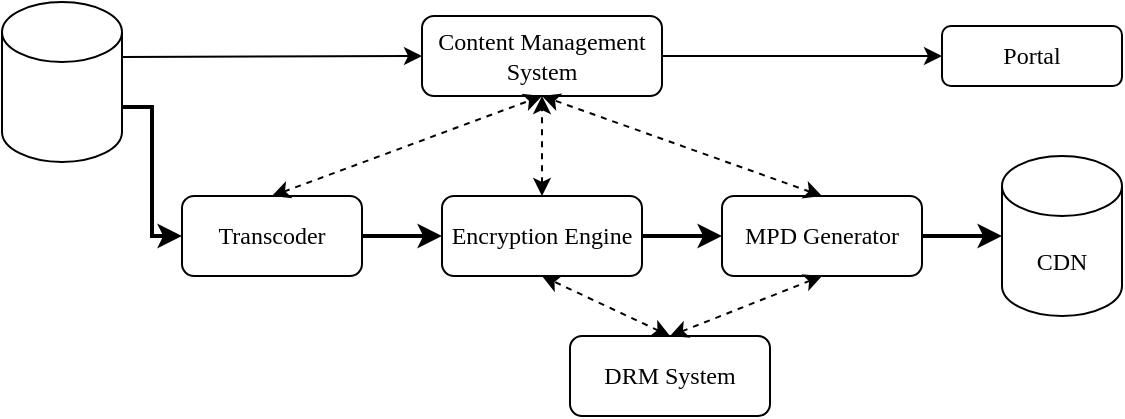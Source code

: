 <mxfile version="24.5.1" type="device" pages="16">
  <diagram id="llctnCf1HnFW6s6WO-7p" name="Example of workflow for On-Demand Content preparation">
    <mxGraphModel dx="1434" dy="964" grid="1" gridSize="10" guides="1" tooltips="1" connect="1" arrows="1" fold="1" page="1" pageScale="1" pageWidth="827" pageHeight="1169" math="0" shadow="0">
      <root>
        <mxCell id="0" />
        <mxCell id="1" parent="0" />
        <mxCell id="uFkiQJm24w0x7hMf2QzH-1" value="" style="shape=cylinder3;whiteSpace=wrap;html=1;boundedLbl=1;backgroundOutline=1;size=15;fillColor=none;fontFamily=Times New Roman;" parent="1" vertex="1">
          <mxGeometry x="80" y="243" width="60" height="80" as="geometry" />
        </mxCell>
        <mxCell id="uFkiQJm24w0x7hMf2QzH-3" value="Content Management System" style="rounded=1;whiteSpace=wrap;html=1;fillColor=none;fontFamily=Times New Roman;" parent="1" vertex="1">
          <mxGeometry x="290" y="250" width="120" height="40" as="geometry" />
        </mxCell>
        <mxCell id="uFkiQJm24w0x7hMf2QzH-4" value="Transcoder" style="rounded=1;whiteSpace=wrap;html=1;fillColor=none;fontFamily=Times New Roman;" parent="1" vertex="1">
          <mxGeometry x="170" y="340" width="90" height="40" as="geometry" />
        </mxCell>
        <mxCell id="uFkiQJm24w0x7hMf2QzH-5" value="Encryption Engine" style="rounded=1;whiteSpace=wrap;html=1;fillColor=none;fontFamily=Times New Roman;" parent="1" vertex="1">
          <mxGeometry x="300" y="340" width="100" height="40" as="geometry" />
        </mxCell>
        <mxCell id="uFkiQJm24w0x7hMf2QzH-6" value="DRM System" style="rounded=1;whiteSpace=wrap;html=1;fillColor=none;fontFamily=Times New Roman;" parent="1" vertex="1">
          <mxGeometry x="364" y="410" width="100" height="40" as="geometry" />
        </mxCell>
        <mxCell id="uFkiQJm24w0x7hMf2QzH-7" value="MPD Generator" style="rounded=1;whiteSpace=wrap;html=1;fillColor=none;fontFamily=Times New Roman;" parent="1" vertex="1">
          <mxGeometry x="440" y="340" width="100" height="40" as="geometry" />
        </mxCell>
        <mxCell id="uFkiQJm24w0x7hMf2QzH-8" value="Portal" style="rounded=1;whiteSpace=wrap;html=1;fillColor=none;fontFamily=Times New Roman;" parent="1" vertex="1">
          <mxGeometry x="550" y="255" width="90" height="30" as="geometry" />
        </mxCell>
        <mxCell id="uFkiQJm24w0x7hMf2QzH-9" value="CDN" style="shape=cylinder3;whiteSpace=wrap;html=1;boundedLbl=1;backgroundOutline=1;size=15;fillColor=none;fontFamily=Times New Roman;" parent="1" vertex="1">
          <mxGeometry x="580" y="320" width="60" height="80" as="geometry" />
        </mxCell>
        <mxCell id="uFkiQJm24w0x7hMf2QzH-10" value="" style="endArrow=classic;html=1;rounded=0;exitX=1;exitY=0;exitDx=0;exitDy=27.5;exitPerimeter=0;entryX=0;entryY=0.5;entryDx=0;entryDy=0;fontFamily=Times New Roman;" parent="1" source="uFkiQJm24w0x7hMf2QzH-1" target="uFkiQJm24w0x7hMf2QzH-3" edge="1">
          <mxGeometry width="50" height="50" relative="1" as="geometry">
            <mxPoint x="390" y="450" as="sourcePoint" />
            <mxPoint x="440" y="400" as="targetPoint" />
          </mxGeometry>
        </mxCell>
        <mxCell id="uFkiQJm24w0x7hMf2QzH-12" value="" style="endArrow=classic;html=1;rounded=0;exitX=1;exitY=0.5;exitDx=0;exitDy=0;entryX=0;entryY=0.5;entryDx=0;entryDy=0;fontFamily=Times New Roman;" parent="1" source="uFkiQJm24w0x7hMf2QzH-3" target="uFkiQJm24w0x7hMf2QzH-8" edge="1">
          <mxGeometry width="50" height="50" relative="1" as="geometry">
            <mxPoint x="130" y="240" as="sourcePoint" />
            <mxPoint x="210" y="240" as="targetPoint" />
          </mxGeometry>
        </mxCell>
        <mxCell id="uFkiQJm24w0x7hMf2QzH-13" value="" style="endArrow=classic;html=1;rounded=0;strokeWidth=2;exitX=1;exitY=0;exitDx=0;exitDy=52.5;exitPerimeter=0;entryX=0;entryY=0.5;entryDx=0;entryDy=0;edgeStyle=elbowEdgeStyle;" parent="1" source="uFkiQJm24w0x7hMf2QzH-1" target="uFkiQJm24w0x7hMf2QzH-4" edge="1">
          <mxGeometry width="50" height="50" relative="1" as="geometry">
            <mxPoint x="100" y="590" as="sourcePoint" />
            <mxPoint x="130" y="370" as="targetPoint" />
          </mxGeometry>
        </mxCell>
        <mxCell id="uFkiQJm24w0x7hMf2QzH-14" value="" style="endArrow=classic;html=1;rounded=0;entryX=0;entryY=0.5;entryDx=0;entryDy=0;strokeWidth=2;exitX=1;exitY=0.5;exitDx=0;exitDy=0;" parent="1" source="uFkiQJm24w0x7hMf2QzH-4" target="uFkiQJm24w0x7hMf2QzH-5" edge="1">
          <mxGeometry width="50" height="50" relative="1" as="geometry">
            <mxPoint x="111" y="280" as="sourcePoint" />
            <mxPoint x="142" y="387" as="targetPoint" />
          </mxGeometry>
        </mxCell>
        <mxCell id="uFkiQJm24w0x7hMf2QzH-15" value="" style="endArrow=classic;html=1;rounded=0;entryX=0;entryY=0.5;entryDx=0;entryDy=0;strokeWidth=2;exitX=1;exitY=0.5;exitDx=0;exitDy=0;" parent="1" source="uFkiQJm24w0x7hMf2QzH-5" target="uFkiQJm24w0x7hMf2QzH-7" edge="1">
          <mxGeometry width="50" height="50" relative="1" as="geometry">
            <mxPoint x="121" y="290" as="sourcePoint" />
            <mxPoint x="152" y="397" as="targetPoint" />
          </mxGeometry>
        </mxCell>
        <mxCell id="uFkiQJm24w0x7hMf2QzH-16" value="" style="endArrow=classic;html=1;rounded=0;strokeWidth=2;exitX=1;exitY=0.5;exitDx=0;exitDy=0;" parent="1" source="uFkiQJm24w0x7hMf2QzH-7" target="uFkiQJm24w0x7hMf2QzH-9" edge="1">
          <mxGeometry width="50" height="50" relative="1" as="geometry">
            <mxPoint x="131" y="300" as="sourcePoint" />
            <mxPoint x="162" y="407" as="targetPoint" />
          </mxGeometry>
        </mxCell>
        <mxCell id="uFkiQJm24w0x7hMf2QzH-17" value="" style="endArrow=classic;startArrow=classic;html=1;rounded=0;curved=0;dashed=1;exitX=0.5;exitY=0;exitDx=0;exitDy=0;entryX=0.5;entryY=1;entryDx=0;entryDy=0;" parent="1" source="uFkiQJm24w0x7hMf2QzH-4" target="uFkiQJm24w0x7hMf2QzH-3" edge="1">
          <mxGeometry width="50" height="50" relative="1" as="geometry">
            <mxPoint x="340" y="730" as="sourcePoint" />
            <mxPoint x="390" y="680" as="targetPoint" />
          </mxGeometry>
        </mxCell>
        <mxCell id="uFkiQJm24w0x7hMf2QzH-18" value="" style="endArrow=classic;startArrow=classic;html=1;rounded=0;curved=0;dashed=1;exitX=0.5;exitY=0;exitDx=0;exitDy=0;entryX=0.5;entryY=1;entryDx=0;entryDy=0;" parent="1" source="uFkiQJm24w0x7hMf2QzH-5" target="uFkiQJm24w0x7hMf2QzH-3" edge="1">
          <mxGeometry width="50" height="50" relative="1" as="geometry">
            <mxPoint x="200" y="350" as="sourcePoint" />
            <mxPoint x="251" y="270" as="targetPoint" />
          </mxGeometry>
        </mxCell>
        <mxCell id="uFkiQJm24w0x7hMf2QzH-19" value="" style="endArrow=classic;startArrow=classic;html=1;rounded=0;curved=0;dashed=1;exitX=0.5;exitY=0;exitDx=0;exitDy=0;entryX=0.5;entryY=1;entryDx=0;entryDy=0;" parent="1" source="uFkiQJm24w0x7hMf2QzH-7" target="uFkiQJm24w0x7hMf2QzH-3" edge="1">
          <mxGeometry width="50" height="50" relative="1" as="geometry">
            <mxPoint x="210" y="360" as="sourcePoint" />
            <mxPoint x="261" y="280" as="targetPoint" />
          </mxGeometry>
        </mxCell>
        <mxCell id="uFkiQJm24w0x7hMf2QzH-20" value="" style="endArrow=classic;startArrow=classic;html=1;rounded=0;curved=0;dashed=1;exitX=0.5;exitY=0;exitDx=0;exitDy=0;entryX=0.5;entryY=1;entryDx=0;entryDy=0;" parent="1" source="uFkiQJm24w0x7hMf2QzH-6" target="uFkiQJm24w0x7hMf2QzH-5" edge="1">
          <mxGeometry width="50" height="50" relative="1" as="geometry">
            <mxPoint x="220" y="370" as="sourcePoint" />
            <mxPoint x="271" y="290" as="targetPoint" />
          </mxGeometry>
        </mxCell>
        <mxCell id="uFkiQJm24w0x7hMf2QzH-21" value="" style="endArrow=classic;startArrow=classic;html=1;rounded=0;curved=0;dashed=1;exitX=0.5;exitY=0;exitDx=0;exitDy=0;entryX=0.5;entryY=1;entryDx=0;entryDy=0;" parent="1" source="uFkiQJm24w0x7hMf2QzH-6" target="uFkiQJm24w0x7hMf2QzH-7" edge="1">
          <mxGeometry width="50" height="50" relative="1" as="geometry">
            <mxPoint x="230" y="380" as="sourcePoint" />
            <mxPoint x="281" y="300" as="targetPoint" />
          </mxGeometry>
        </mxCell>
      </root>
    </mxGraphModel>
  </diagram>
  <diagram id="uctSJWXePyVueD6-9lhp" name="Example of workflow for Live Content preparation">
    <mxGraphModel dx="1434" dy="964" grid="1" gridSize="10" guides="1" tooltips="1" connect="1" arrows="1" fold="1" page="1" pageScale="1" pageWidth="827" pageHeight="1169" math="0" shadow="0">
      <root>
        <mxCell id="0" />
        <mxCell id="1" parent="0" />
        <mxCell id="wbmPXzRgoIaT0cRvybch-1" value="" style="shape=cylinder3;whiteSpace=wrap;html=1;boundedLbl=1;backgroundOutline=1;size=15;fillColor=none;fontFamily=Times New Roman;" parent="1" vertex="1">
          <mxGeometry x="80" y="243" width="60" height="80" as="geometry" />
        </mxCell>
        <mxCell id="wbmPXzRgoIaT0cRvybch-2" value="Content Management System" style="rounded=1;whiteSpace=wrap;html=1;fillColor=none;fontFamily=Times New Roman;" parent="1" vertex="1">
          <mxGeometry x="290" y="250" width="120" height="40" as="geometry" />
        </mxCell>
        <mxCell id="wbmPXzRgoIaT0cRvybch-3" value="Transcoder" style="rounded=1;whiteSpace=wrap;html=1;fillColor=none;fontFamily=Times New Roman;" parent="1" vertex="1">
          <mxGeometry x="170" y="340" width="90" height="40" as="geometry" />
        </mxCell>
        <mxCell id="wbmPXzRgoIaT0cRvybch-4" value="Encryption Engine" style="rounded=1;whiteSpace=wrap;html=1;fillColor=none;fontFamily=Times New Roman;" parent="1" vertex="1">
          <mxGeometry x="300" y="340" width="100" height="40" as="geometry" />
        </mxCell>
        <mxCell id="wbmPXzRgoIaT0cRvybch-5" value="DRM System" style="rounded=1;whiteSpace=wrap;html=1;fillColor=none;fontFamily=Times New Roman;" parent="1" vertex="1">
          <mxGeometry x="364" y="410" width="100" height="40" as="geometry" />
        </mxCell>
        <mxCell id="wbmPXzRgoIaT0cRvybch-6" value="MPD Generator" style="rounded=1;whiteSpace=wrap;html=1;fillColor=none;fontFamily=Times New Roman;" parent="1" vertex="1">
          <mxGeometry x="440" y="340" width="100" height="40" as="geometry" />
        </mxCell>
        <mxCell id="wbmPXzRgoIaT0cRvybch-7" value="Portal" style="rounded=1;whiteSpace=wrap;html=1;fillColor=none;fontFamily=Times New Roman;" parent="1" vertex="1">
          <mxGeometry x="550" y="255" width="90" height="30" as="geometry" />
        </mxCell>
        <mxCell id="wbmPXzRgoIaT0cRvybch-8" value="CDN" style="shape=cylinder3;whiteSpace=wrap;html=1;boundedLbl=1;backgroundOutline=1;size=15;fillColor=none;fontFamily=Times New Roman;" parent="1" vertex="1">
          <mxGeometry x="580" y="320" width="60" height="80" as="geometry" />
        </mxCell>
        <mxCell id="wbmPXzRgoIaT0cRvybch-9" value="" style="endArrow=classic;html=1;rounded=0;exitX=1;exitY=0;exitDx=0;exitDy=27.5;exitPerimeter=0;entryX=0;entryY=0.5;entryDx=0;entryDy=0;fontFamily=Times New Roman;" parent="1" source="wbmPXzRgoIaT0cRvybch-1" target="wbmPXzRgoIaT0cRvybch-2" edge="1">
          <mxGeometry width="50" height="50" relative="1" as="geometry">
            <mxPoint x="390" y="450" as="sourcePoint" />
            <mxPoint x="440" y="400" as="targetPoint" />
          </mxGeometry>
        </mxCell>
        <mxCell id="wbmPXzRgoIaT0cRvybch-10" value="" style="endArrow=classic;html=1;rounded=0;exitX=1;exitY=0.5;exitDx=0;exitDy=0;entryX=0;entryY=0.5;entryDx=0;entryDy=0;fontFamily=Times New Roman;" parent="1" source="wbmPXzRgoIaT0cRvybch-2" target="wbmPXzRgoIaT0cRvybch-7" edge="1">
          <mxGeometry width="50" height="50" relative="1" as="geometry">
            <mxPoint x="130" y="240" as="sourcePoint" />
            <mxPoint x="210" y="240" as="targetPoint" />
          </mxGeometry>
        </mxCell>
        <mxCell id="wbmPXzRgoIaT0cRvybch-11" value="" style="endArrow=classic;html=1;rounded=0;strokeWidth=2;entryX=0;entryY=0.5;entryDx=0;entryDy=0;edgeStyle=elbowEdgeStyle;" parent="1" target="wbmPXzRgoIaT0cRvybch-3" edge="1">
          <mxGeometry width="50" height="50" relative="1" as="geometry">
            <mxPoint x="130" y="360" as="sourcePoint" />
            <mxPoint x="130" y="370" as="targetPoint" />
          </mxGeometry>
        </mxCell>
        <mxCell id="wbmPXzRgoIaT0cRvybch-12" value="" style="endArrow=classic;html=1;rounded=0;entryX=0;entryY=0.5;entryDx=0;entryDy=0;strokeWidth=2;exitX=1;exitY=0.5;exitDx=0;exitDy=0;" parent="1" source="wbmPXzRgoIaT0cRvybch-3" target="wbmPXzRgoIaT0cRvybch-4" edge="1">
          <mxGeometry width="50" height="50" relative="1" as="geometry">
            <mxPoint x="111" y="280" as="sourcePoint" />
            <mxPoint x="142" y="387" as="targetPoint" />
          </mxGeometry>
        </mxCell>
        <mxCell id="wbmPXzRgoIaT0cRvybch-13" value="" style="endArrow=classic;html=1;rounded=0;entryX=0;entryY=0.5;entryDx=0;entryDy=0;strokeWidth=2;exitX=1;exitY=0.5;exitDx=0;exitDy=0;" parent="1" source="wbmPXzRgoIaT0cRvybch-4" target="wbmPXzRgoIaT0cRvybch-6" edge="1">
          <mxGeometry width="50" height="50" relative="1" as="geometry">
            <mxPoint x="121" y="290" as="sourcePoint" />
            <mxPoint x="152" y="397" as="targetPoint" />
          </mxGeometry>
        </mxCell>
        <mxCell id="wbmPXzRgoIaT0cRvybch-14" value="" style="endArrow=classic;html=1;rounded=0;strokeWidth=2;exitX=1;exitY=0.5;exitDx=0;exitDy=0;" parent="1" source="wbmPXzRgoIaT0cRvybch-6" target="wbmPXzRgoIaT0cRvybch-8" edge="1">
          <mxGeometry width="50" height="50" relative="1" as="geometry">
            <mxPoint x="131" y="300" as="sourcePoint" />
            <mxPoint x="162" y="407" as="targetPoint" />
          </mxGeometry>
        </mxCell>
        <mxCell id="wbmPXzRgoIaT0cRvybch-15" value="" style="endArrow=classic;startArrow=classic;html=1;rounded=0;curved=0;dashed=1;exitX=0.5;exitY=0;exitDx=0;exitDy=0;entryX=0.5;entryY=1;entryDx=0;entryDy=0;" parent="1" source="wbmPXzRgoIaT0cRvybch-3" target="wbmPXzRgoIaT0cRvybch-2" edge="1">
          <mxGeometry width="50" height="50" relative="1" as="geometry">
            <mxPoint x="340" y="730" as="sourcePoint" />
            <mxPoint x="390" y="680" as="targetPoint" />
          </mxGeometry>
        </mxCell>
        <mxCell id="wbmPXzRgoIaT0cRvybch-16" value="" style="endArrow=classic;startArrow=classic;html=1;rounded=0;curved=0;dashed=1;exitX=0.5;exitY=0;exitDx=0;exitDy=0;entryX=0.5;entryY=1;entryDx=0;entryDy=0;" parent="1" source="wbmPXzRgoIaT0cRvybch-4" target="wbmPXzRgoIaT0cRvybch-2" edge="1">
          <mxGeometry width="50" height="50" relative="1" as="geometry">
            <mxPoint x="200" y="350" as="sourcePoint" />
            <mxPoint x="251" y="270" as="targetPoint" />
          </mxGeometry>
        </mxCell>
        <mxCell id="wbmPXzRgoIaT0cRvybch-17" value="" style="endArrow=classic;startArrow=classic;html=1;rounded=0;curved=0;dashed=1;exitX=0.5;exitY=0;exitDx=0;exitDy=0;entryX=0.5;entryY=1;entryDx=0;entryDy=0;" parent="1" source="wbmPXzRgoIaT0cRvybch-6" target="wbmPXzRgoIaT0cRvybch-2" edge="1">
          <mxGeometry width="50" height="50" relative="1" as="geometry">
            <mxPoint x="210" y="360" as="sourcePoint" />
            <mxPoint x="261" y="280" as="targetPoint" />
          </mxGeometry>
        </mxCell>
        <mxCell id="wbmPXzRgoIaT0cRvybch-18" value="" style="endArrow=classic;startArrow=classic;html=1;rounded=0;curved=0;dashed=1;exitX=0.5;exitY=0;exitDx=0;exitDy=0;entryX=0.5;entryY=1;entryDx=0;entryDy=0;" parent="1" source="wbmPXzRgoIaT0cRvybch-5" target="wbmPXzRgoIaT0cRvybch-4" edge="1">
          <mxGeometry width="50" height="50" relative="1" as="geometry">
            <mxPoint x="220" y="370" as="sourcePoint" />
            <mxPoint x="271" y="290" as="targetPoint" />
          </mxGeometry>
        </mxCell>
        <mxCell id="wbmPXzRgoIaT0cRvybch-19" value="" style="endArrow=classic;startArrow=classic;html=1;rounded=0;curved=0;dashed=1;exitX=0.5;exitY=0;exitDx=0;exitDy=0;entryX=0.5;entryY=1;entryDx=0;entryDy=0;" parent="1" source="wbmPXzRgoIaT0cRvybch-5" target="wbmPXzRgoIaT0cRvybch-6" edge="1">
          <mxGeometry width="50" height="50" relative="1" as="geometry">
            <mxPoint x="230" y="380" as="sourcePoint" />
            <mxPoint x="281" y="300" as="targetPoint" />
          </mxGeometry>
        </mxCell>
      </root>
    </mxGraphModel>
  </diagram>
  <diagram id="JufL4YuRYhfVIXWTHpRA" name="Content Key delivery to one entity">
    <mxGraphModel dx="1434" dy="964" grid="1" gridSize="10" guides="1" tooltips="1" connect="1" arrows="1" fold="1" page="1" pageScale="1" pageWidth="827" pageHeight="1169" math="0" shadow="0">
      <root>
        <mxCell id="0" />
        <mxCell id="1" parent="0" />
        <mxCell id="5r4KuieIA_9Vz9WI74gf-1" value="" style="endArrow=classic;html=1;rounded=0;exitX=1;exitY=0.5;exitDx=0;exitDy=0;entryX=0;entryY=0.5;entryDx=0;entryDy=0;fontFamily=Times New Roman;fontSize=12;" parent="1" source="5r4KuieIA_9Vz9WI74gf-4" target="5r4KuieIA_9Vz9WI74gf-3" edge="1">
          <mxGeometry width="50" height="50" relative="1" as="geometry">
            <mxPoint x="260" y="183" as="sourcePoint" />
            <mxPoint x="430" y="182" as="targetPoint" />
          </mxGeometry>
        </mxCell>
        <mxCell id="5r4KuieIA_9Vz9WI74gf-2" value="&lt;span style=&quot;background-color: initial; font-size: 12px;&quot;&gt;Content protection information&lt;/span&gt;&lt;br style=&quot;font-size: 12px;&quot;&gt;&lt;span style=&quot;background-color: initial; text-indent: -18pt; font-size: 12px;&quot;&gt;&amp;nbsp;- Content Keys&lt;/span&gt;" style="text;html=1;align=left;verticalAlign=middle;whiteSpace=wrap;rounded=0;fontFamily=Times New Roman;fontSize=12;" parent="1" vertex="1">
          <mxGeometry x="261" y="175" width="160" height="40" as="geometry" />
        </mxCell>
        <mxCell id="5r4KuieIA_9Vz9WI74gf-3" value="Content Key handling&lt;br style=&quot;font-size: 12px;&quot;&gt;component" style="rounded=1;whiteSpace=wrap;html=1;fillColor=none;fontFamily=Times New Roman;fontSize=12;" parent="1" vertex="1">
          <mxGeometry x="420" y="150" width="100" height="52" as="geometry" />
        </mxCell>
        <mxCell id="5r4KuieIA_9Vz9WI74gf-4" value="Content Key handling&lt;br style=&quot;font-size: 12px;&quot;&gt;component" style="rounded=1;whiteSpace=wrap;html=1;fillColor=none;fontFamily=Times New Roman;fontSize=12;" parent="1" vertex="1">
          <mxGeometry x="150" y="150" width="100" height="52" as="geometry" />
        </mxCell>
      </root>
    </mxGraphModel>
  </diagram>
  <diagram id="MtfpopIQkC4i4-JxDO_5" name="Secure Content Key Delivery to Several Entities">
    <mxGraphModel dx="1434" dy="964" grid="1" gridSize="10" guides="1" tooltips="1" connect="1" arrows="1" fold="1" page="1" pageScale="1" pageWidth="827" pageHeight="1169" math="0" shadow="0">
      <root>
        <mxCell id="0" />
        <mxCell id="1" parent="0" />
        <mxCell id="yowQPXasRALmkFD1aSQ1-1" value="" style="endArrow=classic;html=1;rounded=0;exitX=1;exitY=0.5;exitDx=0;exitDy=0;entryX=0;entryY=0.5;entryDx=0;entryDy=0;fontFamily=Times New Roman;fontSize=12;" parent="1" source="yowQPXasRALmkFD1aSQ1-4" target="yowQPXasRALmkFD1aSQ1-3" edge="1">
          <mxGeometry width="50" height="50" relative="1" as="geometry">
            <mxPoint x="260" y="183" as="sourcePoint" />
            <mxPoint x="430" y="182" as="targetPoint" />
          </mxGeometry>
        </mxCell>
        <mxCell id="yowQPXasRALmkFD1aSQ1-2" value="&lt;span style=&quot;background-color: initial; font-size: 12px;&quot;&gt;Content protection information&lt;/span&gt;&lt;br style=&quot;font-size: 12px;&quot;&gt;&lt;span style=&quot;background-color: initial; text-indent: -18pt; font-size: 12px;&quot;&gt;&amp;nbsp;-&amp;nbsp;&lt;/span&gt;&lt;span style=&quot;text-indent: -18pt; background-color: initial;&quot; lang=&quot;EN-GB&quot;&gt;Content Keys (encrypted)&lt;br&gt;&lt;span style=&quot;text-indent: -18pt; background-color: initial;&quot;&gt;&amp;nbsp;- Digital signature&lt;/span&gt;&lt;br&gt;&lt;/span&gt;" style="text;html=1;align=left;verticalAlign=middle;whiteSpace=wrap;rounded=0;fontFamily=Times New Roman;fontSize=12;" parent="1" vertex="1">
          <mxGeometry x="257" y="181" width="160" height="40" as="geometry" />
        </mxCell>
        <mxCell id="yowQPXasRALmkFD1aSQ1-3" value="Content Key handling&lt;br style=&quot;font-size: 12px;&quot;&gt;component" style="rounded=1;whiteSpace=wrap;html=1;fillColor=none;fontFamily=Times New Roman;fontSize=12;" parent="1" vertex="1">
          <mxGeometry x="427" y="150" width="100" height="52" as="geometry" />
        </mxCell>
        <mxCell id="yowQPXasRALmkFD1aSQ1-4" value="Content Key handling&lt;br style=&quot;font-size: 12px;&quot;&gt;component" style="rounded=1;whiteSpace=wrap;html=1;fillColor=none;fontFamily=Times New Roman;fontSize=12;" parent="1" vertex="1">
          <mxGeometry x="150" y="150" width="100" height="52" as="geometry" />
        </mxCell>
        <mxCell id="yowQPXasRALmkFD1aSQ1-5" value="Content Key handling&lt;br style=&quot;font-size: 12px;&quot;&gt;component" style="rounded=1;whiteSpace=wrap;html=1;fillColor=none;fontFamily=Times New Roman;fontSize=12;" parent="1" vertex="1">
          <mxGeometry x="428" y="212" width="100" height="52" as="geometry" />
        </mxCell>
        <mxCell id="yowQPXasRALmkFD1aSQ1-6" value="" style="endArrow=classic;html=1;rounded=0;exitX=1;exitY=0.5;exitDx=0;exitDy=0;entryX=0;entryY=0.5;entryDx=0;entryDy=0;fontFamily=Times New Roman;fontSize=12;edgeStyle=elbowEdgeStyle;" parent="1" source="yowQPXasRALmkFD1aSQ1-4" target="yowQPXasRALmkFD1aSQ1-5" edge="1">
          <mxGeometry width="50" height="50" relative="1" as="geometry">
            <mxPoint x="260" y="186" as="sourcePoint" />
            <mxPoint x="430" y="186" as="targetPoint" />
            <Array as="points">
              <mxPoint x="410" y="210" />
            </Array>
          </mxGeometry>
        </mxCell>
      </root>
    </mxGraphModel>
  </diagram>
  <diagram id="90iSNMoEADtg3UFnuj6H" name="Content Key Delivery with usage rules">
    <mxGraphModel dx="1434" dy="964" grid="1" gridSize="10" guides="1" tooltips="1" connect="1" arrows="1" fold="1" page="1" pageScale="1" pageWidth="827" pageHeight="1169" math="0" shadow="0">
      <root>
        <mxCell id="0" />
        <mxCell id="1" parent="0" />
        <mxCell id="7VmkuOXl2wmraOjCzAT6-3" value="" style="endArrow=classic;html=1;rounded=0;exitX=1;exitY=0.5;exitDx=0;exitDy=0;entryX=0;entryY=0.5;entryDx=0;entryDy=0;fontFamily=Times New Roman;fontSize=12;" parent="1" source="7VmkuOXl2wmraOjCzAT6-8" target="7VmkuOXl2wmraOjCzAT6-7" edge="1">
          <mxGeometry width="50" height="50" relative="1" as="geometry">
            <mxPoint x="260" y="183" as="sourcePoint" />
            <mxPoint x="430" y="182" as="targetPoint" />
          </mxGeometry>
        </mxCell>
        <mxCell id="7VmkuOXl2wmraOjCzAT6-4" value="&lt;span style=&quot;background-color: initial; font-size: 12px;&quot;&gt;Content protection information&lt;/span&gt;&lt;br style=&quot;font-size: 12px;&quot;&gt;&lt;span style=&quot;background-color: initial; text-indent: -18pt; font-size: 12px;&quot;&gt;&amp;nbsp;- Content Keys&lt;/span&gt;&lt;br style=&quot;font-size: 12px;&quot;&gt;&lt;span style=&quot;background-color: initial; text-indent: -18pt; font-size: 12px;&quot;&gt;&amp;nbsp;- Key usage rules&lt;/span&gt;" style="text;html=1;align=left;verticalAlign=middle;whiteSpace=wrap;rounded=0;fontFamily=Times New Roman;fontSize=12;" parent="1" vertex="1">
          <mxGeometry x="261" y="181" width="160" height="40" as="geometry" />
        </mxCell>
        <mxCell id="7VmkuOXl2wmraOjCzAT6-7" value="Content Key handling&lt;br style=&quot;font-size: 12px;&quot;&gt;component" style="rounded=1;whiteSpace=wrap;html=1;fillColor=none;fontFamily=Times New Roman;fontSize=12;" parent="1" vertex="1">
          <mxGeometry x="420" y="150" width="100" height="52" as="geometry" />
        </mxCell>
        <mxCell id="7VmkuOXl2wmraOjCzAT6-8" value="Content Key handling&lt;br style=&quot;font-size: 12px;&quot;&gt;component" style="rounded=1;whiteSpace=wrap;html=1;fillColor=none;fontFamily=Times New Roman;fontSize=12;" parent="1" vertex="1">
          <mxGeometry x="150" y="150" width="100" height="52" as="geometry" />
        </mxCell>
      </root>
    </mxGraphModel>
  </diagram>
  <diagram id="_XnBNPqqTfpVLUFwPJqd" name="Content Key Delivery with DRM Signaling">
    <mxGraphModel dx="1434" dy="964" grid="1" gridSize="10" guides="1" tooltips="1" connect="1" arrows="1" fold="1" page="1" pageScale="1" pageWidth="827" pageHeight="1169" math="0" shadow="0">
      <root>
        <mxCell id="0" />
        <mxCell id="1" parent="0" />
        <mxCell id="S-j9VkATRoS2LNwOcoym-1" value="" style="endArrow=classic;html=1;rounded=0;exitX=1;exitY=0.5;exitDx=0;exitDy=0;entryX=0;entryY=0.5;entryDx=0;entryDy=0;fontFamily=Times New Roman;fontSize=12;" parent="1" source="S-j9VkATRoS2LNwOcoym-4" target="S-j9VkATRoS2LNwOcoym-3" edge="1">
          <mxGeometry width="50" height="50" relative="1" as="geometry">
            <mxPoint x="260" y="183" as="sourcePoint" />
            <mxPoint x="430" y="182" as="targetPoint" />
          </mxGeometry>
        </mxCell>
        <mxCell id="S-j9VkATRoS2LNwOcoym-2" value="&lt;span style=&quot;background-color: initial; font-size: 12px;&quot;&gt;Content protection information&lt;/span&gt;&lt;br style=&quot;font-size: 12px;&quot;&gt;&lt;span style=&quot;background-color: initial; text-indent: -18pt; font-size: 12px;&quot;&gt;&amp;nbsp;- Content Keys&lt;/span&gt;&lt;br style=&quot;font-size: 12px;&quot;&gt;&lt;span style=&quot;background-color: initial; text-indent: -18pt; font-size: 12px;&quot;&gt;&amp;nbsp;-&amp;nbsp;&lt;/span&gt;DRM System Signaling" style="text;html=1;align=left;verticalAlign=middle;whiteSpace=wrap;rounded=0;fontFamily=Times New Roman;fontSize=12;" parent="1" vertex="1">
          <mxGeometry x="261" y="181" width="160" height="40" as="geometry" />
        </mxCell>
        <mxCell id="S-j9VkATRoS2LNwOcoym-3" value="Content Key handling&lt;br style=&quot;font-size: 12px;&quot;&gt;component" style="rounded=1;whiteSpace=wrap;html=1;fillColor=none;fontFamily=Times New Roman;fontSize=12;" parent="1" vertex="1">
          <mxGeometry x="420" y="150" width="100" height="52" as="geometry" />
        </mxCell>
        <mxCell id="S-j9VkATRoS2LNwOcoym-4" value="Content Key handling&lt;br style=&quot;font-size: 12px;&quot;&gt;component" style="rounded=1;whiteSpace=wrap;html=1;fillColor=none;fontFamily=Times New Roman;fontSize=12;" parent="1" vertex="1">
          <mxGeometry x="150" y="150" width="100" height="52" as="geometry" />
        </mxCell>
      </root>
    </mxGraphModel>
  </diagram>
  <diagram id="_PHPBASTWeIXI-xwjeMx" name="Incremental update and extension of the document">
    <mxGraphModel dx="1434" dy="964" grid="1" gridSize="10" guides="1" tooltips="1" connect="1" arrows="1" fold="1" page="1" pageScale="1" pageWidth="827" pageHeight="1169" math="0" shadow="0">
      <root>
        <mxCell id="0" />
        <mxCell id="1" parent="0" />
        <mxCell id="ZcmZWAFUGM-zY_dL8QPo-1" value="" style="endArrow=classic;html=1;rounded=0;exitX=0.5;exitY=1;exitDx=0;exitDy=0;entryX=0;entryY=0.5;entryDx=0;entryDy=0;fontFamily=Times New Roman;fontSize=12;edgeStyle=orthogonalEdgeStyle;" parent="1" source="ZcmZWAFUGM-zY_dL8QPo-4" target="ZcmZWAFUGM-zY_dL8QPo-3" edge="1">
          <mxGeometry width="50" height="50" relative="1" as="geometry">
            <mxPoint x="260" y="183" as="sourcePoint" />
            <mxPoint x="430" y="182" as="targetPoint" />
          </mxGeometry>
        </mxCell>
        <mxCell id="ZcmZWAFUGM-zY_dL8QPo-2" value="Content protection information&lt;br style=&quot;font-size: 9px;&quot;&gt;&lt;span lang=&quot;EN-GB&quot; style=&quot;border-color: var(--border-color); background-color: initial; text-indent: -14.2pt; font-size: 9px;&quot;&gt;- Content Keys (signed by Key Server) encrypted for Encryption Engine&lt;br style=&quot;font-size: 9px;&quot;&gt;&lt;span style=&quot;background-color: initial; text-indent: -14.2pt; font-size: 9px;&quot;&gt;- With usage rules (signed by Key&amp;nbsp;&lt;/span&gt;&lt;span style=&quot;background-color: initial; text-indent: -14.2pt; font-size: 9px;&quot;&gt;Server)&lt;br style=&quot;font-size: 9px;&quot;&gt;&lt;/span&gt;&lt;span style=&quot;background-color: initial; text-indent: -14.2pt; font-size: 9px;&quot;&gt;- Document signed by Key Server&lt;/span&gt;&lt;span style=&quot;background-color: initial; text-indent: -14.2pt; font-size: 9px;&quot;&gt;&lt;br style=&quot;font-size: 9px;&quot;&gt;&lt;/span&gt;&lt;/span&gt;" style="text;html=1;align=left;verticalAlign=middle;whiteSpace=wrap;rounded=0;fontFamily=Times New Roman;fontSize=9;" parent="1" vertex="1">
          <mxGeometry x="250" y="122" width="238" height="58" as="geometry" />
        </mxCell>
        <mxCell id="ZcmZWAFUGM-zY_dL8QPo-3" value="Policy Engine" style="rounded=1;whiteSpace=wrap;html=1;fillColor=none;fontFamily=Times New Roman;fontSize=10;" parent="1" vertex="1">
          <mxGeometry x="414" y="173" width="90" height="30" as="geometry" />
        </mxCell>
        <mxCell id="ZcmZWAFUGM-zY_dL8QPo-4" value="Key Server" style="rounded=1;whiteSpace=wrap;html=1;fillColor=none;fontFamily=Times New Roman;fontSize=10;" parent="1" vertex="1">
          <mxGeometry x="160" y="103" width="90" height="30" as="geometry" />
        </mxCell>
        <mxCell id="ZcmZWAFUGM-zY_dL8QPo-6" value="" style="endArrow=classic;html=1;rounded=0;exitX=0.5;exitY=1;exitDx=0;exitDy=0;entryX=0;entryY=0.5;entryDx=0;entryDy=0;fontFamily=Times New Roman;fontSize=12;edgeStyle=orthogonalEdgeStyle;" parent="1" source="ZcmZWAFUGM-zY_dL8QPo-9" target="ZcmZWAFUGM-zY_dL8QPo-8" edge="1">
          <mxGeometry width="50" height="50" relative="1" as="geometry">
            <mxPoint x="260" y="343" as="sourcePoint" />
            <mxPoint x="430" y="342" as="targetPoint" />
          </mxGeometry>
        </mxCell>
        <mxCell id="ZcmZWAFUGM-zY_dL8QPo-8" value="Encryption Engine" style="rounded=1;whiteSpace=wrap;html=1;fillColor=none;fontFamily=Times New Roman;fontSize=10;" parent="1" vertex="1">
          <mxGeometry x="414" y="340" width="90" height="30" as="geometry" />
        </mxCell>
        <mxCell id="ZcmZWAFUGM-zY_dL8QPo-9" value="DRM System" style="rounded=1;whiteSpace=wrap;html=1;fillColor=none;fontFamily=Times New Roman;fontSize=10;" parent="1" vertex="1">
          <mxGeometry x="160" y="272" width="90" height="30" as="geometry" />
        </mxCell>
        <mxCell id="ZcmZWAFUGM-zY_dL8QPo-13" value="Packager" style="rounded=1;whiteSpace=wrap;html=1;fillColor=none;fontFamily=Times New Roman;fontSize=10;" parent="1" vertex="1">
          <mxGeometry x="160" y="442" width="90" height="30" as="geometry" />
        </mxCell>
        <mxCell id="ZcmZWAFUGM-zY_dL8QPo-14" value="" style="endArrow=classic;html=1;rounded=0;edgeStyle=orthogonalEdgeStyle;exitX=0.5;exitY=1;exitDx=0;exitDy=0;entryX=0.5;entryY=0;entryDx=0;entryDy=0;" parent="1" source="ZcmZWAFUGM-zY_dL8QPo-3" target="ZcmZWAFUGM-zY_dL8QPo-9" edge="1">
          <mxGeometry width="50" height="50" relative="1" as="geometry">
            <mxPoint x="460" y="220" as="sourcePoint" />
            <mxPoint x="170" y="240" as="targetPoint" />
            <Array as="points">
              <mxPoint x="459" y="260" />
              <mxPoint x="205" y="260" />
            </Array>
          </mxGeometry>
        </mxCell>
        <mxCell id="ZcmZWAFUGM-zY_dL8QPo-15" value="" style="endArrow=classic;html=1;rounded=0;edgeStyle=orthogonalEdgeStyle;exitX=0.5;exitY=1;exitDx=0;exitDy=0;entryX=0.5;entryY=0;entryDx=0;entryDy=0;" parent="1" source="ZcmZWAFUGM-zY_dL8QPo-8" target="ZcmZWAFUGM-zY_dL8QPo-13" edge="1">
          <mxGeometry width="50" height="50" relative="1" as="geometry">
            <mxPoint x="600" y="400" as="sourcePoint" />
            <mxPoint x="180" y="430" as="targetPoint" />
            <Array as="points">
              <mxPoint x="459" y="430" />
              <mxPoint x="205" y="430" />
            </Array>
          </mxGeometry>
        </mxCell>
        <mxCell id="ZcmZWAFUGM-zY_dL8QPo-16" value="Content protection information&lt;br style=&quot;font-size: 9px;&quot;&gt;&lt;span lang=&quot;EN-GB&quot; style=&quot;border-color: var(--border-color); background-color: initial; text-indent: -14.2pt; font-size: 9px;&quot;&gt;- Content Keys (signed by Key Server) encrypted for Encryption Engine&lt;br style=&quot;font-size: 9px;&quot;&gt;&lt;b style=&quot;text-align: justify; text-indent: -18pt; background-color: initial; font-size: 9px;&quot;&gt;&lt;i style=&quot;font-size: 9px;&quot;&gt;&lt;span lang=&quot;EN-GB&quot; style=&quot;font-size: 9px;&quot;&gt;- With updated usage rules (signed by Policy Engine)&lt;br style=&quot;font-size: 9px;&quot;&gt;&lt;/span&gt;&lt;/i&gt;&lt;/b&gt;&lt;b style=&quot;text-align: justify; text-indent: -18pt; background-color: initial; font-size: 9px;&quot;&gt;&lt;i style=&quot;font-size: 9px;&quot;&gt;&lt;span lang=&quot;EN-GB&quot; style=&quot;font-size: 9px;&quot;&gt;- Document signed by Policy Engine&lt;/span&gt;&lt;/i&gt;&lt;/b&gt;&lt;b style=&quot;text-align: justify; text-indent: -18pt; background-color: initial; font-size: 9px;&quot;&gt;&lt;i style=&quot;font-size: 9px;&quot;&gt;&lt;span lang=&quot;EN-GB&quot; style=&quot;font-size: 9px;&quot;&gt;&lt;br style=&quot;font-size: 9px;&quot;&gt;&lt;/span&gt;&lt;/i&gt;&lt;/b&gt;&lt;/span&gt;" style="text;html=1;align=left;verticalAlign=middle;whiteSpace=wrap;rounded=0;fontFamily=Times New Roman;fontSize=9;" parent="1" vertex="1">
          <mxGeometry x="212" y="199" width="240" height="60" as="geometry" />
        </mxCell>
        <mxCell id="ZcmZWAFUGM-zY_dL8QPo-17" value="Content protection information&lt;br style=&quot;font-size: 9px;&quot;&gt;&lt;span lang=&quot;EN-GB&quot; style=&quot;border-color: var(--border-color); background-color: initial; text-indent: -14.2pt; font-size: 9px;&quot;&gt;- Content Keys (signed by Key Server) encrypted for Encryption Engine&lt;br style=&quot;font-size: 9px;&quot;&gt;&lt;span style=&quot;text-align: justify; text-indent: -18pt; background-color: initial; font-size: 9px;&quot;&gt;&lt;span lang=&quot;EN-GB&quot; style=&quot;font-size: 9px;&quot;&gt;- With usage rules (signed by Policy Engine)&lt;br style=&quot;font-size: 9px;&quot;&gt;&lt;/span&gt;&lt;/span&gt;&lt;b style=&quot;text-align: justify; text-indent: -18pt; background-color: initial; font-size: 9px;&quot;&gt;&lt;i style=&quot;font-size: 9px;&quot;&gt;&lt;span lang=&quot;EN-GB&quot; style=&quot;font-size: 9px;&quot;&gt;- With DRM system signaling (signed by DRM System)&lt;br style=&quot;font-size: 9px;&quot;&gt;&lt;/span&gt;&lt;/i&gt;&lt;/b&gt;&lt;b style=&quot;text-align: justify; text-indent: -18pt; background-color: initial; font-size: 9px;&quot;&gt;&lt;i style=&quot;font-size: 9px;&quot;&gt;&lt;span lang=&quot;EN-GB&quot; style=&quot;font-size: 9px;&quot;&gt;- Document signed by DRM System&lt;/span&gt;&lt;/i&gt;&lt;/b&gt;&lt;b style=&quot;text-align: justify; text-indent: -18pt; background-color: initial; font-size: 9px;&quot;&gt;&lt;i style=&quot;font-size: 9px;&quot;&gt;&lt;span lang=&quot;EN-GB&quot; style=&quot;font-size: 9px;&quot;&gt;&lt;br style=&quot;font-size: 9px;&quot;&gt;&lt;/span&gt;&lt;/i&gt;&lt;/b&gt;&lt;/span&gt;" style="text;html=1;align=left;verticalAlign=middle;whiteSpace=wrap;rounded=0;fontFamily=Times New Roman;fontSize=9;" parent="1" vertex="1">
          <mxGeometry x="250" y="280" width="240" height="70" as="geometry" />
        </mxCell>
        <mxCell id="ZcmZWAFUGM-zY_dL8QPo-18" value="Content protection information&lt;br style=&quot;font-size: 9px;&quot;&gt;&lt;span lang=&quot;EN-GB&quot; style=&quot;border-color: var(--border-color); background-color: initial; text-indent: -14.2pt; font-size: 9px;&quot;&gt;- Content Keys (signed by Key Server) encrypted for Encryption Engine&lt;br style=&quot;font-size: 9px;&quot;&gt;&lt;span style=&quot;text-align: justify; text-indent: -18pt; background-color: initial; font-size: 9px;&quot;&gt;&lt;span lang=&quot;EN-GB&quot; style=&quot;font-size: 9px;&quot;&gt;-&amp;nbsp;&lt;/span&gt;&lt;/span&gt;&lt;span style=&quot;text-align: justify; text-indent: -18pt; background-color: initial; font-size: 9px;&quot;&gt;&lt;i style=&quot;font-size: 9px;&quot;&gt;&lt;span lang=&quot;EN-GB&quot; style=&quot;font-size: 9px;&quot;&gt;&lt;b style=&quot;font-size: 9px;&quot;&gt;With updated usage rules (signed by Encryption Engine)&lt;br style=&quot;font-size: 9px;&quot;&gt;&lt;/b&gt;&lt;/span&gt;&lt;/i&gt;&lt;/span&gt;&lt;span lang=&quot;EN-GB&quot; style=&quot;text-align: justify; text-indent: -18pt; background-color: initial; font-size: 9px;&quot;&gt;- With DRM system signaling (signed by DRM System)&lt;br style=&quot;font-size: 9px;&quot;&gt;&lt;b style=&quot;text-indent: -18pt; background-color: initial; font-size: 9px;&quot;&gt;&lt;i style=&quot;font-size: 9px;&quot;&gt;&lt;span lang=&quot;EN-GB&quot; style=&quot;font-size: 9px;&quot;&gt;- Document signed by Encryption Engine&lt;/span&gt;&lt;/i&gt;&lt;/b&gt;&lt;br style=&quot;font-size: 9px;&quot;&gt;&lt;/span&gt;&lt;/span&gt;" style="text;html=1;align=left;verticalAlign=middle;whiteSpace=wrap;rounded=0;fontFamily=Times New Roman;fontSize=9;" parent="1" vertex="1">
          <mxGeometry x="207" y="360" width="250" height="70" as="geometry" />
        </mxCell>
      </root>
    </mxGraphModel>
  </diagram>
  <diagram id="e92ZeUqsS7IW3YldGerV" name="Bulk transfer of Content Keys referencing different assets">
    <mxGraphModel dx="1434" dy="844" grid="1" gridSize="10" guides="1" tooltips="1" connect="1" arrows="1" fold="1" page="1" pageScale="1" pageWidth="827" pageHeight="1169" math="0" shadow="0">
      <root>
        <mxCell id="0" />
        <mxCell id="1" parent="0" />
        <mxCell id="0Q9m4EagrFfbLyQOYkCP-1" value="" style="endArrow=classic;html=1;rounded=0;exitX=1;exitY=0.5;exitDx=0;exitDy=0;entryX=0;entryY=0.5;entryDx=0;entryDy=0;fontFamily=Times New Roman;fontSize=12;" edge="1" parent="1" source="0Q9m4EagrFfbLyQOYkCP-4" target="0Q9m4EagrFfbLyQOYkCP-3">
          <mxGeometry width="50" height="50" relative="1" as="geometry">
            <mxPoint x="260" y="183" as="sourcePoint" />
            <mxPoint x="430" y="182" as="targetPoint" />
          </mxGeometry>
        </mxCell>
        <mxCell id="0Q9m4EagrFfbLyQOYkCP-2" value="&lt;span style=&quot;background-color: initial; font-size: 12px;&quot;&gt;Content protection information&lt;/span&gt;&lt;br style=&quot;font-size: 12px;&quot;&gt;&lt;span style=&quot;background-color: initial; text-indent: -18pt; font-size: 12px;&quot;&gt;&amp;nbsp;- Content Keys for different assets&lt;/span&gt;" style="text;html=1;align=left;verticalAlign=middle;whiteSpace=wrap;rounded=0;fontFamily=Times New Roman;fontSize=12;" vertex="1" parent="1">
          <mxGeometry x="261" y="175" width="179" height="40" as="geometry" />
        </mxCell>
        <mxCell id="0Q9m4EagrFfbLyQOYkCP-3" value="Content Key handling&lt;br style=&quot;font-size: 12px;&quot;&gt;component" style="rounded=1;whiteSpace=wrap;html=1;fillColor=none;fontFamily=Times New Roman;fontSize=12;" vertex="1" parent="1">
          <mxGeometry x="442" y="150" width="100" height="52" as="geometry" />
        </mxCell>
        <mxCell id="0Q9m4EagrFfbLyQOYkCP-4" value="Content Key handling&lt;br style=&quot;font-size: 12px;&quot;&gt;component" style="rounded=1;whiteSpace=wrap;html=1;fillColor=none;fontFamily=Times New Roman;fontSize=12;" vertex="1" parent="1">
          <mxGeometry x="150" y="150" width="100" height="52" as="geometry" />
        </mxCell>
      </root>
    </mxGraphModel>
  </diagram>
  <diagram id="JEEutwNV1snxuwCv7DkY" name="Encryptor Producer">
    <mxGraphModel dx="1434" dy="964" grid="1" gridSize="10" guides="1" tooltips="1" connect="1" arrows="1" fold="1" page="1" pageScale="1" pageWidth="827" pageHeight="1169" math="0" shadow="0">
      <root>
        <mxCell id="0" />
        <mxCell id="1" parent="0" />
        <mxCell id="6LNHkoOC3ZKsqniqD1dh-1" value="" style="endArrow=classic;html=1;rounded=0;exitX=1;exitY=0.5;exitDx=0;exitDy=0;entryX=0;entryY=0.5;entryDx=0;entryDy=0;fontFamily=Times New Roman;fontSize=12;edgeStyle=orthogonalEdgeStyle;" parent="1" source="6LNHkoOC3ZKsqniqD1dh-4" target="6LNHkoOC3ZKsqniqD1dh-3" edge="1">
          <mxGeometry width="50" height="50" relative="1" as="geometry">
            <mxPoint x="260" y="183" as="sourcePoint" />
            <mxPoint x="430" y="182" as="targetPoint" />
            <Array as="points">
              <mxPoint x="320" y="180" />
              <mxPoint x="320" y="140" />
            </Array>
          </mxGeometry>
        </mxCell>
        <mxCell id="6LNHkoOC3ZKsqniqD1dh-2" value="&lt;span style=&quot;background-color: initial; text-indent: -18pt; font-size: 12px;&quot;&gt;Content Keys&lt;/span&gt;" style="text;html=1;align=left;verticalAlign=middle;whiteSpace=wrap;rounded=0;fontFamily=Times New Roman;fontSize=12;" parent="1" vertex="1">
          <mxGeometry x="240" y="150" width="80" height="40" as="geometry" />
        </mxCell>
        <mxCell id="6LNHkoOC3ZKsqniqD1dh-3" value="DRM system" style="rounded=1;whiteSpace=wrap;html=1;fillColor=none;fontFamily=Times New Roman;fontSize=12;" parent="1" vertex="1">
          <mxGeometry x="342" y="120" width="90" height="40" as="geometry" />
        </mxCell>
        <mxCell id="6LNHkoOC3ZKsqniqD1dh-4" value="Encryptor" style="rounded=1;whiteSpace=wrap;html=1;fillColor=none;fontFamily=Times New Roman;fontSize=12;" parent="1" vertex="1">
          <mxGeometry x="139" y="160" width="90" height="40" as="geometry" />
        </mxCell>
        <mxCell id="6LNHkoOC3ZKsqniqD1dh-5" value="DRM system" style="rounded=1;whiteSpace=wrap;html=1;fillColor=none;fontFamily=Times New Roman;fontSize=12;" parent="1" vertex="1">
          <mxGeometry x="342" y="200" width="90" height="40" as="geometry" />
        </mxCell>
        <mxCell id="6LNHkoOC3ZKsqniqD1dh-6" value="" style="endArrow=classic;html=1;rounded=0;exitX=1;exitY=0.5;exitDx=0;exitDy=0;entryX=0;entryY=0.5;entryDx=0;entryDy=0;fontFamily=Times New Roman;fontSize=12;edgeStyle=orthogonalEdgeStyle;" parent="1" source="6LNHkoOC3ZKsqniqD1dh-4" target="6LNHkoOC3ZKsqniqD1dh-5" edge="1">
          <mxGeometry width="50" height="50" relative="1" as="geometry">
            <mxPoint x="260" y="186" as="sourcePoint" />
            <mxPoint x="410" y="134" as="targetPoint" />
            <Array as="points">
              <mxPoint x="320" y="180" />
              <mxPoint x="320" y="220" />
            </Array>
          </mxGeometry>
        </mxCell>
      </root>
    </mxGraphModel>
  </diagram>
  <diagram id="ztftp3E-EmZMBhNJLujh" name="Encryptor Consumer">
    <mxGraphModel dx="1434" dy="964" grid="1" gridSize="10" guides="1" tooltips="1" connect="1" arrows="1" fold="1" page="1" pageScale="1" pageWidth="827" pageHeight="1169" math="0" shadow="0">
      <root>
        <mxCell id="0" />
        <mxCell id="1" parent="0" />
        <mxCell id="g-mR3XtDc6ByJc18doA5-2" value="&lt;span style=&quot;background-color: initial; text-indent: -18pt; font-size: 12px;&quot;&gt;Content Keys &amp;amp; DRM Signaling&lt;/span&gt;" style="text;html=1;align=center;verticalAlign=middle;whiteSpace=wrap;rounded=0;fontFamily=Times New Roman;fontSize=12;" parent="1" vertex="1">
          <mxGeometry x="250" y="150" width="80" height="40" as="geometry" />
        </mxCell>
        <mxCell id="g-mR3XtDc6ByJc18doA5-4" value="Encryptor" style="rounded=1;whiteSpace=wrap;html=1;fillColor=none;fontFamily=Times New Roman;fontSize=12;" parent="1" vertex="1">
          <mxGeometry x="139" y="170" width="90" height="40" as="geometry" />
        </mxCell>
        <mxCell id="g-mR3XtDc6ByJc18doA5-5" value="DRM system" style="rounded=1;whiteSpace=wrap;html=1;fillColor=none;fontFamily=Times New Roman;fontSize=12;" parent="1" vertex="1">
          <mxGeometry x="342" y="170" width="90" height="40" as="geometry" />
        </mxCell>
        <mxCell id="g-mR3XtDc6ByJc18doA5-6" value="" style="endArrow=classic;html=1;rounded=0;entryX=1;entryY=0.5;entryDx=0;entryDy=0;fontFamily=Times New Roman;fontSize=12;exitX=0;exitY=0.5;exitDx=0;exitDy=0;" parent="1" source="g-mR3XtDc6ByJc18doA5-5" target="g-mR3XtDc6ByJc18doA5-4" edge="1">
          <mxGeometry width="50" height="50" relative="1" as="geometry">
            <mxPoint x="280" y="260" as="sourcePoint" />
            <mxPoint x="410" y="134" as="targetPoint" />
          </mxGeometry>
        </mxCell>
      </root>
    </mxGraphModel>
  </diagram>
  <diagram id="I5xtmqXBCLhmkxZyk0Z7" name="Encryptor Producer example steps">
    <mxGraphModel dx="1434" dy="964" grid="1" gridSize="10" guides="1" tooltips="1" connect="1" arrows="1" fold="1" page="1" pageScale="1" pageWidth="827" pageHeight="1169" math="0" shadow="0">
      <root>
        <mxCell id="0" />
        <mxCell id="1" parent="0" />
        <mxCell id="lXz4uBDohgLTvMnOBlh8-1" value="The Encryptor and DRM&lt;br/&gt;Systems exchange public keys" style="rounded=1;whiteSpace=wrap;html=1;fillColor=none;" parent="1" vertex="1">
          <mxGeometry x="200" y="180" width="230" height="60" as="geometry" />
        </mxCell>
        <mxCell id="lXz4uBDohgLTvMnOBlh8-15" value="" style="edgeStyle=orthogonalEdgeStyle;rounded=0;orthogonalLoop=1;jettySize=auto;html=1;" parent="1" source="lXz4uBDohgLTvMnOBlh8-5" target="lXz4uBDohgLTvMnOBlh8-1" edge="1">
          <mxGeometry relative="1" as="geometry" />
        </mxCell>
        <mxCell id="lXz4uBDohgLTvMnOBlh8-5" value="&lt;p style=&quot;margin-bottom: 6pt;&quot; align=&quot;center&quot; class=&quot;MsoNormal&quot;&gt;The Encryptor constructs and secures the document with DRM Systems&lt;br/&gt;public keys&lt;/p&gt;" style="rounded=1;whiteSpace=wrap;html=1;fillColor=none;" parent="1" vertex="1">
          <mxGeometry x="200" y="280" width="230" height="60" as="geometry" />
        </mxCell>
        <mxCell id="lXz4uBDohgLTvMnOBlh8-6" value="&lt;p style=&quot;margin-bottom: 6pt;&quot; align=&quot;center&quot; class=&quot;MsoNormal&quot;&gt;The Encryptor sends the protected document to the DRM Systems&lt;span lang=&quot;EN-GB&quot;&gt;&lt;/span&gt;&lt;/p&gt;" style="rounded=1;whiteSpace=wrap;html=1;fillColor=none;" parent="1" vertex="1">
          <mxGeometry x="200" y="380" width="230" height="60" as="geometry" />
        </mxCell>
        <mxCell id="lXz4uBDohgLTvMnOBlh8-7" value="&lt;p style=&quot;margin-bottom: 6pt;&quot; align=&quot;center&quot; class=&quot;MsoNormal&quot;&gt;Each DRM System decrypts the document with its own private key&lt;span lang=&quot;EN-GB&quot;&gt;&lt;/span&gt;&lt;/p&gt;" style="rounded=1;whiteSpace=wrap;html=1;fillColor=none;" parent="1" vertex="1">
          <mxGeometry x="200" y="480" width="230" height="60" as="geometry" />
        </mxCell>
        <mxCell id="lXz4uBDohgLTvMnOBlh8-12" value="" style="shape=flexArrow;endArrow=classic;html=1;rounded=0;strokeColor=default;fillColor=default;exitX=0.5;exitY=1;exitDx=0;exitDy=0;" parent="1" source="lXz4uBDohgLTvMnOBlh8-1" target="lXz4uBDohgLTvMnOBlh8-5" edge="1">
          <mxGeometry width="50" height="50" relative="1" as="geometry">
            <mxPoint x="650" y="380" as="sourcePoint" />
            <mxPoint x="700" y="330" as="targetPoint" />
          </mxGeometry>
        </mxCell>
        <mxCell id="lXz4uBDohgLTvMnOBlh8-13" value="" style="shape=flexArrow;endArrow=classic;html=1;rounded=0;strokeColor=default;fillColor=default;exitX=0.5;exitY=1;exitDx=0;exitDy=0;entryX=0.5;entryY=0;entryDx=0;entryDy=0;" parent="1" source="lXz4uBDohgLTvMnOBlh8-5" target="lXz4uBDohgLTvMnOBlh8-6" edge="1">
          <mxGeometry width="50" height="50" relative="1" as="geometry">
            <mxPoint x="325" y="250" as="sourcePoint" />
            <mxPoint x="325" y="290" as="targetPoint" />
          </mxGeometry>
        </mxCell>
        <mxCell id="lXz4uBDohgLTvMnOBlh8-14" value="" style="shape=flexArrow;endArrow=classic;html=1;rounded=0;strokeColor=default;fillColor=default;exitX=0.5;exitY=1;exitDx=0;exitDy=0;" parent="1" source="lXz4uBDohgLTvMnOBlh8-6" target="lXz4uBDohgLTvMnOBlh8-7" edge="1">
          <mxGeometry width="50" height="50" relative="1" as="geometry">
            <mxPoint x="335" y="260" as="sourcePoint" />
            <mxPoint x="335" y="300" as="targetPoint" />
          </mxGeometry>
        </mxCell>
      </root>
    </mxGraphModel>
  </diagram>
  <diagram id="6KB7fESVq_7TuDiHmVf7" name="Encryptor Consumer example steps">
    <mxGraphModel dx="1434" dy="964" grid="1" gridSize="10" guides="1" tooltips="1" connect="1" arrows="1" fold="1" page="1" pageScale="1" pageWidth="827" pageHeight="1169" math="0" shadow="0">
      <root>
        <mxCell id="0" />
        <mxCell id="1" parent="0" />
        <mxCell id="IrsEYqqdWlferhjlJfxr-1" value="&lt;p align=&quot;center&quot; class=&quot;MsoNormal&quot;&gt;The Encryptor and DRM System exchange public keys&lt;/p&gt;" style="rounded=1;whiteSpace=wrap;html=1;fillColor=none;" parent="1" vertex="1">
          <mxGeometry x="200" y="180" width="230" height="60" as="geometry" />
        </mxCell>
        <mxCell id="IrsEYqqdWlferhjlJfxr-2" value="" style="edgeStyle=orthogonalEdgeStyle;rounded=0;orthogonalLoop=1;jettySize=auto;html=1;" parent="1" source="IrsEYqqdWlferhjlJfxr-3" target="IrsEYqqdWlferhjlJfxr-1" edge="1">
          <mxGeometry relative="1" as="geometry" />
        </mxCell>
        <mxCell id="IrsEYqqdWlferhjlJfxr-3" value="&lt;p style=&quot;margin-bottom: 6pt;&quot; align=&quot;center&quot; class=&quot;MsoNormal&quot;&gt;The Encryptor sends a document request message to the DRM System&lt;/p&gt;" style="rounded=1;whiteSpace=wrap;html=1;fillColor=none;" parent="1" vertex="1">
          <mxGeometry x="200" y="280" width="230" height="60" as="geometry" />
        </mxCell>
        <mxCell id="IrsEYqqdWlferhjlJfxr-4" value="&lt;p style=&quot;margin-bottom: 6pt;&quot; align=&quot;center&quot; class=&quot;MsoNormal&quot;&gt;The DRM System constructs and secures the document with the public key of the Encryptor and sends the response back&lt;/p&gt;" style="rounded=1;whiteSpace=wrap;html=1;fillColor=none;" parent="1" vertex="1">
          <mxGeometry x="200" y="380" width="230" height="60" as="geometry" />
        </mxCell>
        <mxCell id="IrsEYqqdWlferhjlJfxr-5" value="&lt;p style=&quot;margin-bottom: 6pt;&quot; align=&quot;center&quot; class=&quot;MsoNormal&quot;&gt;The Encryptor decrypts the document using its private key&lt;/p&gt;" style="rounded=1;whiteSpace=wrap;html=1;fillColor=none;" parent="1" vertex="1">
          <mxGeometry x="200" y="480" width="230" height="60" as="geometry" />
        </mxCell>
        <mxCell id="IrsEYqqdWlferhjlJfxr-6" value="" style="shape=flexArrow;endArrow=classic;html=1;rounded=0;strokeColor=default;fillColor=default;exitX=0.5;exitY=1;exitDx=0;exitDy=0;" parent="1" source="IrsEYqqdWlferhjlJfxr-1" target="IrsEYqqdWlferhjlJfxr-3" edge="1">
          <mxGeometry width="50" height="50" relative="1" as="geometry">
            <mxPoint x="650" y="380" as="sourcePoint" />
            <mxPoint x="700" y="330" as="targetPoint" />
          </mxGeometry>
        </mxCell>
        <mxCell id="IrsEYqqdWlferhjlJfxr-7" value="" style="shape=flexArrow;endArrow=classic;html=1;rounded=0;strokeColor=default;fillColor=default;exitX=0.5;exitY=1;exitDx=0;exitDy=0;entryX=0.5;entryY=0;entryDx=0;entryDy=0;" parent="1" source="IrsEYqqdWlferhjlJfxr-3" target="IrsEYqqdWlferhjlJfxr-4" edge="1">
          <mxGeometry width="50" height="50" relative="1" as="geometry">
            <mxPoint x="325" y="250" as="sourcePoint" />
            <mxPoint x="325" y="290" as="targetPoint" />
          </mxGeometry>
        </mxCell>
        <mxCell id="IrsEYqqdWlferhjlJfxr-8" value="" style="shape=flexArrow;endArrow=classic;html=1;rounded=0;strokeColor=default;fillColor=default;exitX=0.5;exitY=1;exitDx=0;exitDy=0;" parent="1" source="IrsEYqqdWlferhjlJfxr-4" target="IrsEYqqdWlferhjlJfxr-5" edge="1">
          <mxGeometry width="50" height="50" relative="1" as="geometry">
            <mxPoint x="335" y="260" as="sourcePoint" />
            <mxPoint x="335" y="300" as="targetPoint" />
          </mxGeometry>
        </mxCell>
      </root>
    </mxGraphModel>
  </diagram>
  <diagram id="ISulldmhGpeNr76Sr6SW" name="Multiple Producers example">
    <mxGraphModel dx="1434" dy="964" grid="1" gridSize="10" guides="1" tooltips="1" connect="1" arrows="1" fold="1" page="1" pageScale="1" pageWidth="827" pageHeight="1169" math="0" shadow="0">
      <root>
        <mxCell id="0" />
        <mxCell id="1" parent="0" />
        <mxCell id="ZNj-R5ddwC6UXSosDGxs-1" value="" style="endArrow=classic;html=1;rounded=0;exitX=1;exitY=0.5;exitDx=0;exitDy=0;entryX=0;entryY=0.5;entryDx=0;entryDy=0;fontFamily=Times New Roman;fontSize=12;" parent="1" source="ZNj-R5ddwC6UXSosDGxs-4" target="ZNj-R5ddwC6UXSosDGxs-3" edge="1">
          <mxGeometry width="50" height="50" relative="1" as="geometry">
            <mxPoint x="260" y="183" as="sourcePoint" />
            <mxPoint x="430" y="182" as="targetPoint" />
          </mxGeometry>
        </mxCell>
        <mxCell id="ZNj-R5ddwC6UXSosDGxs-3" value="Encryptor" style="rounded=1;whiteSpace=wrap;html=1;fillColor=none;fontFamily=Times New Roman;fontSize=12;" parent="1" vertex="1">
          <mxGeometry x="350" y="120" width="90" height="30" as="geometry" />
        </mxCell>
        <mxCell id="ZNj-R5ddwC6UXSosDGxs-4" value="Packager" style="rounded=1;whiteSpace=wrap;html=1;fillColor=none;fontFamily=Times New Roman;fontSize=12;" parent="1" vertex="1">
          <mxGeometry x="160" y="120" width="90" height="30" as="geometry" />
        </mxCell>
        <mxCell id="ZNj-R5ddwC6UXSosDGxs-5" value="DRM System" style="rounded=1;whiteSpace=wrap;html=1;fillColor=none;fontFamily=Times New Roman;fontSize=12;" parent="1" vertex="1">
          <mxGeometry x="540" y="120" width="90" height="30" as="geometry" />
        </mxCell>
        <mxCell id="ZNj-R5ddwC6UXSosDGxs-6" value="" style="endArrow=classic;html=1;rounded=0;exitX=1;exitY=0.5;exitDx=0;exitDy=0;entryX=0;entryY=0.5;entryDx=0;entryDy=0;fontFamily=Times New Roman;fontSize=12;" parent="1" source="ZNj-R5ddwC6UXSosDGxs-3" target="ZNj-R5ddwC6UXSosDGxs-5" edge="1">
          <mxGeometry width="50" height="50" relative="1" as="geometry">
            <mxPoint x="260" y="186" as="sourcePoint" />
            <mxPoint x="430" y="186" as="targetPoint" />
          </mxGeometry>
        </mxCell>
        <mxCell id="ZNj-R5ddwC6UXSosDGxs-7" value="MPD Generator" style="rounded=1;whiteSpace=wrap;html=1;fillColor=none;fontFamily=Times New Roman;fontSize=12;" parent="1" vertex="1">
          <mxGeometry x="350" y="220" width="90" height="30" as="geometry" />
        </mxCell>
        <mxCell id="ZNj-R5ddwC6UXSosDGxs-8" value="" style="endArrow=classic;html=1;rounded=0;exitX=0.5;exitY=1;exitDx=0;exitDy=0;entryX=0.5;entryY=1;entryDx=0;entryDy=0;fontFamily=Times New Roman;fontSize=12;edgeStyle=orthogonalEdgeStyle;" parent="1" source="ZNj-R5ddwC6UXSosDGxs-5" target="ZNj-R5ddwC6UXSosDGxs-3" edge="1">
          <mxGeometry width="50" height="50" relative="1" as="geometry">
            <mxPoint x="450" y="145" as="sourcePoint" />
            <mxPoint x="550" y="145" as="targetPoint" />
            <Array as="points">
              <mxPoint x="585" y="180" />
              <mxPoint x="395" y="180" />
            </Array>
          </mxGeometry>
        </mxCell>
        <mxCell id="ZNj-R5ddwC6UXSosDGxs-10" value="" style="endArrow=classic;html=1;rounded=0;exitX=0.5;exitY=1;exitDx=0;exitDy=0;entryX=0.5;entryY=0;entryDx=0;entryDy=0;fontFamily=Times New Roman;fontSize=12;edgeStyle=orthogonalEdgeStyle;" parent="1" source="ZNj-R5ddwC6UXSosDGxs-5" target="ZNj-R5ddwC6UXSosDGxs-7" edge="1">
          <mxGeometry width="50" height="50" relative="1" as="geometry">
            <mxPoint x="460" y="155" as="sourcePoint" />
            <mxPoint x="560" y="155" as="targetPoint" />
            <Array as="points">
              <mxPoint x="585" y="180" />
              <mxPoint x="395" y="180" />
            </Array>
          </mxGeometry>
        </mxCell>
        <mxCell id="ZNj-R5ddwC6UXSosDGxs-11" value="&lt;span style=&quot;background-color: initial;&quot;&gt;&lt;font style=&quot;font-size: 12px;&quot; face=&quot;Times New Roman&quot;&gt;CPIX document v2&lt;/font&gt;&lt;br&gt;&lt;/span&gt;" style="text;html=1;align=center;verticalAlign=middle;whiteSpace=wrap;rounded=0;" parent="1" vertex="1">
          <mxGeometry x="460" y="90" width="60" height="40" as="geometry" />
        </mxCell>
        <mxCell id="ZNj-R5ddwC6UXSosDGxs-12" value="&lt;span style=&quot;background-color: initial;&quot;&gt;&lt;font style=&quot;font-size: 12px;&quot; face=&quot;Times New Roman&quot;&gt;CPIX document v1&lt;/font&gt;&lt;br&gt;&lt;/span&gt;" style="text;html=1;align=center;verticalAlign=middle;whiteSpace=wrap;rounded=0;" parent="1" vertex="1">
          <mxGeometry x="260" y="90" width="60" height="40" as="geometry" />
        </mxCell>
        <mxCell id="ZNj-R5ddwC6UXSosDGxs-14" value="&lt;span style=&quot;background-color: initial;&quot;&gt;&lt;font style=&quot;font-size: 12px;&quot; face=&quot;Times New Roman&quot;&gt;CPIX document v3 (final)&lt;/font&gt;&lt;br&gt;&lt;/span&gt;" style="text;html=1;align=center;verticalAlign=middle;whiteSpace=wrap;rounded=0;" parent="1" vertex="1">
          <mxGeometry x="460" y="190" width="60" height="40" as="geometry" />
        </mxCell>
      </root>
    </mxGraphModel>
  </diagram>
  <diagram id="Nh6RH7iGHLpL2QQOVCmo" name="Multiple Producers example steps">
    <mxGraphModel dx="819" dy="482" grid="1" gridSize="10" guides="1" tooltips="1" connect="1" arrows="1" fold="1" page="1" pageScale="1" pageWidth="827" pageHeight="1169" math="0" shadow="0">
      <root>
        <mxCell id="0" />
        <mxCell id="1" parent="0" />
        <mxCell id="DyTjIQgZaZ7Nx64N4aiJ-1" value="&lt;p style=&quot;font-size: 10px;&quot; class=&quot;MsoNormal&quot; align=&quot;center&quot;&gt;The Packager, Encryptor and DRM System exchange public keys&lt;/p&gt;" style="rounded=1;whiteSpace=wrap;html=1;fillColor=none;fontFamily=Times New Roman;fontSize=10;" vertex="1" parent="1">
          <mxGeometry x="200" y="200" width="230" height="40" as="geometry" />
        </mxCell>
        <mxCell id="DyTjIQgZaZ7Nx64N4aiJ-2" value="" style="edgeStyle=orthogonalEdgeStyle;rounded=0;orthogonalLoop=1;jettySize=auto;html=1;" edge="1" parent="1" source="DyTjIQgZaZ7Nx64N4aiJ-3" target="DyTjIQgZaZ7Nx64N4aiJ-1">
          <mxGeometry relative="1" as="geometry" />
        </mxCell>
        <mxCell id="DyTjIQgZaZ7Nx64N4aiJ-3" value="&lt;p style=&quot;font-size: 10px;&quot; class=&quot;MsoNormal&quot; align=&quot;center&quot;&gt;The Packager constructs version 1 of the document with identification of the receivers and the expected structure of content and sends the document to the Encryptor&lt;/p&gt;" style="rounded=1;whiteSpace=wrap;html=1;fillColor=none;fontFamily=Times New Roman;fontSize=10;" vertex="1" parent="1">
          <mxGeometry x="200" y="280" width="230" height="60" as="geometry" />
        </mxCell>
        <mxCell id="DyTjIQgZaZ7Nx64N4aiJ-4" value="&lt;p style=&quot;font-size: 10px;&quot; class=&quot;MsoNormal&quot; align=&quot;center&quot;&gt;The &lt;span style=&quot;font-size: 10px;&quot; lang=&quot;EN-GB&quot;&gt;Encryptor adds key information, encrypting the Keys with the&lt;/span&gt;&lt;span lang=&quot;EN-GB&quot; style=&quot;font-size: 10px;&quot;&gt; DRM System’s public key, and sends version 2 of the document to the DRM System&lt;/span&gt;&lt;span style=&quot;font-size: 10px;&quot; lang=&quot;EN-GB&quot;&gt;&lt;/span&gt;&lt;/p&gt;" style="rounded=1;whiteSpace=wrap;html=1;fillColor=none;fontFamily=Times New Roman;fontSize=10;" vertex="1" parent="1">
          <mxGeometry x="200" y="380" width="230" height="60" as="geometry" />
        </mxCell>
        <mxCell id="DyTjIQgZaZ7Nx64N4aiJ-5" value="&lt;p style=&quot;font-size: 10px;&quot; class=&quot;MsoNormal&quot; align=&quot;center&quot;&gt;The DRM System decrypts the keys with its public key and imports them into its database. Next it adds its own information, and sends version 3 of the document to the Encryptor and MPD Generator&lt;/p&gt;" style="rounded=1;whiteSpace=wrap;html=1;fillColor=none;fontFamily=Times New Roman;fontSize=10;" vertex="1" parent="1">
          <mxGeometry x="200" y="480" width="230" height="60" as="geometry" />
        </mxCell>
        <mxCell id="DyTjIQgZaZ7Nx64N4aiJ-6" value="" style="shape=flexArrow;endArrow=classic;html=1;rounded=0;strokeColor=default;fillColor=default;exitX=0.5;exitY=1;exitDx=0;exitDy=0;" edge="1" parent="1" source="DyTjIQgZaZ7Nx64N4aiJ-1" target="DyTjIQgZaZ7Nx64N4aiJ-3">
          <mxGeometry width="50" height="50" relative="1" as="geometry">
            <mxPoint x="650" y="380" as="sourcePoint" />
            <mxPoint x="700" y="330" as="targetPoint" />
          </mxGeometry>
        </mxCell>
        <mxCell id="DyTjIQgZaZ7Nx64N4aiJ-7" value="" style="shape=flexArrow;endArrow=classic;html=1;rounded=0;strokeColor=default;fillColor=default;exitX=0.5;exitY=1;exitDx=0;exitDy=0;entryX=0.5;entryY=0;entryDx=0;entryDy=0;" edge="1" parent="1" source="DyTjIQgZaZ7Nx64N4aiJ-3" target="DyTjIQgZaZ7Nx64N4aiJ-4">
          <mxGeometry width="50" height="50" relative="1" as="geometry">
            <mxPoint x="325" y="250" as="sourcePoint" />
            <mxPoint x="325" y="290" as="targetPoint" />
          </mxGeometry>
        </mxCell>
        <mxCell id="DyTjIQgZaZ7Nx64N4aiJ-8" value="" style="shape=flexArrow;endArrow=classic;html=1;rounded=0;strokeColor=default;fillColor=default;exitX=0.5;exitY=1;exitDx=0;exitDy=0;" edge="1" parent="1" source="DyTjIQgZaZ7Nx64N4aiJ-4" target="DyTjIQgZaZ7Nx64N4aiJ-5">
          <mxGeometry width="50" height="50" relative="1" as="geometry">
            <mxPoint x="315" y="440" as="sourcePoint" />
            <mxPoint x="335" y="300" as="targetPoint" />
          </mxGeometry>
        </mxCell>
        <mxCell id="DyTjIQgZaZ7Nx64N4aiJ-9" value="&lt;p style=&quot;font-size: 10px;&quot; class=&quot;MsoNormal&quot; align=&quot;center&quot;&gt;The MPD Generator generates the MPD, adding items from the content protection into the MPD&lt;/p&gt;" style="rounded=1;whiteSpace=wrap;html=1;fillColor=none;fontFamily=Times New Roman;fontSize=10;" vertex="1" parent="1">
          <mxGeometry x="327" y="580" width="230" height="40" as="geometry" />
        </mxCell>
        <mxCell id="DyTjIQgZaZ7Nx64N4aiJ-10" value="&lt;p style=&quot;font-size: 10px;&quot; class=&quot;MsoNormal&quot; align=&quot;center&quot;&gt;The Encryptor encrypts the content, and embeds items from the content protection into the content&lt;/p&gt;" style="rounded=1;whiteSpace=wrap;html=1;fillColor=none;fontFamily=Times New Roman;fontSize=10;" vertex="1" parent="1">
          <mxGeometry x="90" y="580" width="210" height="40" as="geometry" />
        </mxCell>
        <mxCell id="DyTjIQgZaZ7Nx64N4aiJ-11" value="" style="shape=flexArrow;endArrow=classic;html=1;rounded=0;strokeColor=default;fillColor=default;exitX=0.206;exitY=0.993;exitDx=0;exitDy=0;entryX=0.75;entryY=0;entryDx=0;entryDy=0;exitPerimeter=0;" edge="1" parent="1" source="DyTjIQgZaZ7Nx64N4aiJ-5" target="DyTjIQgZaZ7Nx64N4aiJ-10">
          <mxGeometry width="50" height="50" relative="1" as="geometry">
            <mxPoint x="314.76" y="545" as="sourcePoint" />
            <mxPoint x="314.76" y="585" as="targetPoint" />
          </mxGeometry>
        </mxCell>
        <mxCell id="DyTjIQgZaZ7Nx64N4aiJ-12" value="" style="shape=flexArrow;endArrow=classic;html=1;rounded=0;strokeColor=default;fillColor=default;exitX=0.799;exitY=0.994;exitDx=0;exitDy=0;entryX=0.25;entryY=0;entryDx=0;entryDy=0;exitPerimeter=0;" edge="1" parent="1" source="DyTjIQgZaZ7Nx64N4aiJ-5" target="DyTjIQgZaZ7Nx64N4aiJ-9">
          <mxGeometry width="50" height="50" relative="1" as="geometry">
            <mxPoint x="372.5" y="540" as="sourcePoint" />
            <mxPoint x="397.5" y="580" as="targetPoint" />
          </mxGeometry>
        </mxCell>
      </root>
    </mxGraphModel>
  </diagram>
  <diagram name="Encryption relationships within the CPIX document with one Document Key" id="29gY-0va9LqGNJLGKAtp">
    <mxGraphModel dx="2261" dy="844" grid="1" gridSize="10" guides="1" tooltips="1" connect="1" arrows="1" fold="1" page="1" pageScale="1" pageWidth="827" pageHeight="1169" math="0" shadow="0">
      <root>
        <mxCell id="0" />
        <mxCell id="1" parent="0" />
        <mxCell id="Lm-ZGqSFRDz8DWJKsWJm-2" value="&lt;div style=&quot;mso-element:para-border-div;border:none;border-right:none black 1.0pt;&lt;br/&gt;mso-border-right-alt:none black 0cm;padding:0cm 1.0pt 0cm 0cm&quot;&gt;&lt;br/&gt;&lt;br/&gt;&lt;p style=&quot;border: none; padding: 0cm;&quot; align=&quot;center&quot; class=&quot;MsoNormal&quot;&gt;Delivery Key 1 in &lt;span class=&quot;BODYCharChar&quot;&gt;&lt;span style=&quot;font-size:9.0pt;mso-bidi-font-family:&amp;quot;Times New Roman&amp;quot;&quot; lang=&quot;EN-GB&quot;&gt;DeliveryData_1&lt;/span&gt;&lt;/span&gt;&lt;/p&gt;&lt;br/&gt;&lt;br/&gt;&lt;/div&gt;" style="rounded=1;whiteSpace=wrap;html=1;fillColor=none;" parent="1" vertex="1">
          <mxGeometry x="-700" y="80" width="120" height="60" as="geometry" />
        </mxCell>
        <mxCell id="Lm-ZGqSFRDz8DWJKsWJm-4" value="&lt;div style=&quot;mso-element:para-border-div;border:none;border-right:none black 1.0pt;&lt;br/&gt;mso-border-right-alt:none black 0cm;padding:0cm 1.0pt 0cm 0cm&quot;&gt;&lt;br/&gt;&lt;br/&gt;&lt;p style=&quot;border: none; padding: 0cm;&quot; align=&quot;center&quot; class=&quot;MsoNormal&quot;&gt;Delivery Key 2 in &lt;span class=&quot;BODYCharChar&quot;&gt;&lt;span style=&quot;font-size:9.0pt;mso-bidi-font-family:&amp;quot;Times New Roman&amp;quot;&quot; lang=&quot;EN-GB&quot;&gt;DeliveryData_2&lt;/span&gt;&lt;/span&gt;&lt;/p&gt;&lt;br/&gt;&lt;br/&gt;&lt;/div&gt;" style="rounded=1;whiteSpace=wrap;html=1;fillColor=none;" parent="1" vertex="1">
          <mxGeometry x="-700" y="180" width="120" height="60" as="geometry" />
        </mxCell>
        <mxCell id="Lm-ZGqSFRDz8DWJKsWJm-5" value="&lt;p align=&quot;center&quot; class=&quot;MsoNormal&quot;&gt;Document&lt;br/&gt;Key in &lt;span class=&quot;BODYCharChar&quot;&gt;&lt;span style=&quot;font-size:9.0pt;&lt;br/&gt;mso-bidi-font-family:&amp;quot;Times New Roman&amp;quot;&quot; lang=&quot;EN-GB&quot;&gt;DeliveryData_2&lt;/span&gt;&lt;/span&gt;&lt;/p&gt;" style="rounded=1;whiteSpace=wrap;html=1;fillColor=none;" parent="1" vertex="1">
          <mxGeometry x="-461" y="180" width="120" height="60" as="geometry" />
        </mxCell>
        <mxCell id="Lm-ZGqSFRDz8DWJKsWJm-6" value="&lt;p align=&quot;center&quot; class=&quot;MsoNormal&quot;&gt;Document&lt;br&gt;Key in &lt;span class=&quot;BODYCharChar&quot;&gt;&lt;span style=&quot;font-size:9.0pt;&lt;br/&gt;mso-bidi-font-family:&amp;quot;Times New Roman&amp;quot;&quot; lang=&quot;EN-GB&quot;&gt;DeliveryData_1&lt;/span&gt;&lt;/span&gt;&lt;/p&gt;" style="rounded=1;whiteSpace=wrap;html=1;fillColor=none;" parent="1" vertex="1">
          <mxGeometry x="-461" y="80" width="120" height="60" as="geometry" />
        </mxCell>
        <mxCell id="Lm-ZGqSFRDz8DWJKsWJm-7" value="&lt;p align=&quot;center&quot; class=&quot;MsoNormal&quot;&gt;Content&lt;br/&gt;Key 2 in&lt;span style=&quot;font-family:&amp;quot;Courier New&amp;quot;&quot; lang=&quot;EN-GB&quot;&gt; &lt;/span&gt;&lt;span class=&quot;BODYCharChar&quot;&gt;&lt;span style=&quot;font-size:9.0pt;mso-bidi-font-family:&lt;br/&gt;&amp;quot;Times New Roman&amp;quot;&quot; lang=&quot;EN-GB&quot;&gt;ContentKey_2&lt;/span&gt;&lt;/span&gt;&lt;/p&gt;" style="rounded=1;whiteSpace=wrap;html=1;fillColor=none;" parent="1" vertex="1">
          <mxGeometry x="-220" y="80" width="120" height="60" as="geometry" />
        </mxCell>
        <mxCell id="Lm-ZGqSFRDz8DWJKsWJm-8" value="&lt;p align=&quot;center&quot; class=&quot;MsoNormal&quot;&gt;Content&lt;br/&gt;Key 1 in&lt;span style=&quot;font-family:&amp;quot;Courier New&amp;quot;&quot; lang=&quot;EN-GB&quot;&gt; &lt;/span&gt;&lt;span class=&quot;BODYCharChar&quot;&gt;&lt;span style=&quot;font-size:9.0pt;mso-bidi-font-family:&lt;br/&gt;&amp;quot;Times New Roman&amp;quot;&quot; lang=&quot;EN-GB&quot;&gt;ContentKey_1&lt;/span&gt;&lt;/span&gt;&lt;/p&gt;" style="rounded=1;whiteSpace=wrap;html=1;fillColor=none;" parent="1" vertex="1">
          <mxGeometry x="-220" y="180" width="120" height="60" as="geometry" />
        </mxCell>
        <mxCell id="K_EJ8COzoJtlXD3_EKzy-1" value="" style="endArrow=classic;html=1;rounded=0;exitX=1;exitY=0.5;exitDx=0;exitDy=0;entryX=0;entryY=0.5;entryDx=0;entryDy=0;" parent="1" source="Lm-ZGqSFRDz8DWJKsWJm-2" target="Lm-ZGqSFRDz8DWJKsWJm-6" edge="1">
          <mxGeometry width="50" height="50" relative="1" as="geometry">
            <mxPoint x="-80" y="500" as="sourcePoint" />
            <mxPoint x="-30" y="450" as="targetPoint" />
          </mxGeometry>
        </mxCell>
        <mxCell id="K_EJ8COzoJtlXD3_EKzy-2" value="Encrypts" style="edgeLabel;html=1;align=center;verticalAlign=middle;resizable=0;points=[];labelBackgroundColor=none;" parent="K_EJ8COzoJtlXD3_EKzy-1" vertex="1" connectable="0">
          <mxGeometry x="-0.137" relative="1" as="geometry">
            <mxPoint y="-9" as="offset" />
          </mxGeometry>
        </mxCell>
        <mxCell id="K_EJ8COzoJtlXD3_EKzy-3" value="" style="endArrow=classic;html=1;rounded=0;entryX=0;entryY=0.5;entryDx=0;entryDy=0;exitX=1;exitY=0.5;exitDx=0;exitDy=0;" parent="1" source="Lm-ZGqSFRDz8DWJKsWJm-4" target="Lm-ZGqSFRDz8DWJKsWJm-5" edge="1">
          <mxGeometry width="50" height="50" relative="1" as="geometry">
            <mxPoint x="-620" y="380" as="sourcePoint" />
            <mxPoint x="-380" y="120" as="targetPoint" />
          </mxGeometry>
        </mxCell>
        <mxCell id="K_EJ8COzoJtlXD3_EKzy-4" value="Encrypts" style="edgeLabel;html=1;align=center;verticalAlign=middle;resizable=0;points=[];labelBackgroundColor=none;" parent="K_EJ8COzoJtlXD3_EKzy-3" vertex="1" connectable="0">
          <mxGeometry x="-0.137" relative="1" as="geometry">
            <mxPoint y="-9" as="offset" />
          </mxGeometry>
        </mxCell>
        <mxCell id="K_EJ8COzoJtlXD3_EKzy-8" value="" style="endArrow=classic;html=1;rounded=0;entryX=0;entryY=0.5;entryDx=0;entryDy=0;exitX=1;exitY=0.5;exitDx=0;exitDy=0;" parent="1" source="Lm-ZGqSFRDz8DWJKsWJm-6" target="Lm-ZGqSFRDz8DWJKsWJm-7" edge="1">
          <mxGeometry width="50" height="50" relative="1" as="geometry">
            <mxPoint x="-570" y="220" as="sourcePoint" />
            <mxPoint x="-380" y="220" as="targetPoint" />
          </mxGeometry>
        </mxCell>
        <mxCell id="K_EJ8COzoJtlXD3_EKzy-9" value="Encrypts" style="edgeLabel;html=1;align=center;verticalAlign=middle;resizable=0;points=[];" parent="K_EJ8COzoJtlXD3_EKzy-8" vertex="1" connectable="0">
          <mxGeometry x="-0.137" relative="1" as="geometry">
            <mxPoint y="-8" as="offset" />
          </mxGeometry>
        </mxCell>
        <mxCell id="K_EJ8COzoJtlXD3_EKzy-10" value="" style="endArrow=classic;html=1;rounded=0;entryX=0;entryY=0.5;entryDx=0;entryDy=0;exitX=1;exitY=0.5;exitDx=0;exitDy=0;" parent="1" source="Lm-ZGqSFRDz8DWJKsWJm-5" target="Lm-ZGqSFRDz8DWJKsWJm-7" edge="1">
          <mxGeometry width="50" height="50" relative="1" as="geometry">
            <mxPoint x="-560" y="230" as="sourcePoint" />
            <mxPoint x="-370" y="230" as="targetPoint" />
          </mxGeometry>
        </mxCell>
        <mxCell id="K_EJ8COzoJtlXD3_EKzy-13" value="" style="endArrow=classic;html=1;rounded=0;exitX=1;exitY=0.5;exitDx=0;exitDy=0;" parent="1" source="Lm-ZGqSFRDz8DWJKsWJm-5" target="Lm-ZGqSFRDz8DWJKsWJm-8" edge="1">
          <mxGeometry width="50" height="50" relative="1" as="geometry">
            <mxPoint x="-260" y="210" as="sourcePoint" />
            <mxPoint x="-70" y="120" as="targetPoint" />
          </mxGeometry>
        </mxCell>
        <mxCell id="K_EJ8COzoJtlXD3_EKzy-14" value="Encrypts" style="edgeLabel;html=1;align=center;verticalAlign=middle;resizable=0;points=[];labelBackgroundColor=none;" parent="K_EJ8COzoJtlXD3_EKzy-13" vertex="1" connectable="0">
          <mxGeometry x="-0.137" relative="1" as="geometry">
            <mxPoint y="7" as="offset" />
          </mxGeometry>
        </mxCell>
        <mxCell id="K_EJ8COzoJtlXD3_EKzy-15" value="" style="endArrow=classic;html=1;rounded=0;entryX=0;entryY=0.5;entryDx=0;entryDy=0;exitX=1;exitY=0.5;exitDx=0;exitDy=0;" parent="1" source="Lm-ZGqSFRDz8DWJKsWJm-6" target="Lm-ZGqSFRDz8DWJKsWJm-8" edge="1">
          <mxGeometry width="50" height="50" relative="1" as="geometry">
            <mxPoint x="-250" y="230" as="sourcePoint" />
            <mxPoint x="-60" y="130" as="targetPoint" />
          </mxGeometry>
        </mxCell>
        <mxCell id="K_EJ8COzoJtlXD3_EKzy-16" value="Encrypts" style="edgeLabel;html=1;align=center;verticalAlign=middle;resizable=0;points=[];labelBackgroundColor=none;" parent="K_EJ8COzoJtlXD3_EKzy-15" vertex="1" connectable="0">
          <mxGeometry x="-0.137" relative="1" as="geometry">
            <mxPoint x="39" y="7" as="offset" />
          </mxGeometry>
        </mxCell>
      </root>
    </mxGraphModel>
  </diagram>
  <diagram id="jl4twdH5FBkdsKnHPThM" name="Encryption relationships within the CPIX document with several Document Keys">
    <mxGraphModel dx="1925" dy="828" grid="1" gridSize="10" guides="1" tooltips="1" connect="1" arrows="1" fold="1" page="1" pageScale="1" pageWidth="827" pageHeight="1169" math="0" shadow="0">
      <root>
        <mxCell id="0" />
        <mxCell id="1" parent="0" />
        <mxCell id="YeYib4Vhjc2zG8OrF_la-1" value="&lt;div style=&quot;mso-element:para-border-div;border:none;border-right:none black 1.0pt;&lt;br/&gt;mso-border-right-alt:none black 0cm;padding:0cm 1.0pt 0cm 0cm&quot;&gt;&lt;br/&gt;&lt;br/&gt;&lt;p style=&quot;border: none; padding: 0cm;&quot; align=&quot;center&quot; class=&quot;MsoNormal&quot;&gt;Delivery Key 1 in &lt;span class=&quot;BODYCharChar&quot;&gt;&lt;span style=&quot;font-size:9.0pt;mso-bidi-font-family:&amp;quot;Times New Roman&amp;quot;&quot; lang=&quot;EN-GB&quot;&gt;DeliveryData_1&lt;/span&gt;&lt;/span&gt;&lt;/p&gt;&lt;br/&gt;&lt;br/&gt;&lt;/div&gt;" style="rounded=1;whiteSpace=wrap;html=1;fillColor=none;" parent="1" vertex="1">
          <mxGeometry x="-720" y="120" width="120" height="60" as="geometry" />
        </mxCell>
        <mxCell id="YeYib4Vhjc2zG8OrF_la-2" value="&lt;div style=&quot;mso-element:para-border-div;border:none;border-right:none black 1.0pt;&lt;br/&gt;mso-border-right-alt:none black 0cm;padding:0cm 1.0pt 0cm 0cm&quot;&gt;&lt;br/&gt;&lt;br/&gt;&lt;p style=&quot;border: none; padding: 0cm;&quot; align=&quot;center&quot; class=&quot;MsoNormal&quot;&gt;Delivery Key 2 in &lt;span class=&quot;BODYCharChar&quot;&gt;&lt;span style=&quot;font-size:9.0pt;mso-bidi-font-family:&amp;quot;Times New Roman&amp;quot;&quot; lang=&quot;EN-GB&quot;&gt;DeliveryData_2&lt;/span&gt;&lt;/span&gt;&lt;/p&gt;&lt;br/&gt;&lt;br/&gt;&lt;/div&gt;" style="rounded=1;whiteSpace=wrap;html=1;fillColor=none;" parent="1" vertex="1">
          <mxGeometry x="-720" y="300" width="120" height="60" as="geometry" />
        </mxCell>
        <mxCell id="YeYib4Vhjc2zG8OrF_la-3" value="&lt;p align=&quot;center&quot; class=&quot;MsoNormal&quot;&gt;&lt;b&gt;&lt;font color=&quot;#ff3333&quot;&gt;Document&lt;br&gt;Key A&lt;/font&gt;&lt;/b&gt; in &lt;span class=&quot;BODYCharChar&quot;&gt;&lt;span style=&quot;font-size:9.0pt;&lt;br/&gt;mso-bidi-font-family:&amp;quot;Times New Roman&amp;quot;&quot; lang=&quot;EN-GB&quot;&gt;DeliveryData_2&lt;/span&gt;&lt;/span&gt;&lt;/p&gt;" style="rounded=1;whiteSpace=wrap;html=1;fillColor=none;" parent="1" vertex="1">
          <mxGeometry x="-480" y="250" width="120" height="60" as="geometry" />
        </mxCell>
        <mxCell id="YeYib4Vhjc2zG8OrF_la-4" value="&lt;p align=&quot;center&quot; class=&quot;MsoNormal&quot;&gt;&lt;b&gt;&lt;font color=&quot;#ff3333&quot;&gt;Document&lt;br&gt;Key A&lt;/font&gt;&lt;/b&gt; in &lt;span class=&quot;BODYCharChar&quot;&gt;&lt;span style=&quot;font-size:9.0pt;&lt;br/&gt;mso-bidi-font-family:&amp;quot;Times New Roman&amp;quot;&quot; lang=&quot;EN-GB&quot;&gt;DeliveryData_1&lt;/span&gt;&lt;/span&gt;&lt;/p&gt;" style="rounded=1;whiteSpace=wrap;html=1;fillColor=none;" parent="1" vertex="1">
          <mxGeometry x="-480" y="160" width="120" height="60" as="geometry" />
        </mxCell>
        <mxCell id="YeYib4Vhjc2zG8OrF_la-5" value="&lt;p align=&quot;center&quot; class=&quot;MsoNormal&quot;&gt;Content&lt;br/&gt;Key 2 in&lt;span style=&quot;font-family:&amp;quot;Courier New&amp;quot;&quot; lang=&quot;EN-GB&quot;&gt; &lt;/span&gt;&lt;span class=&quot;BODYCharChar&quot;&gt;&lt;span style=&quot;font-size:9.0pt;mso-bidi-font-family:&lt;br/&gt;&amp;quot;Times New Roman&amp;quot;&quot; lang=&quot;EN-GB&quot;&gt;ContentKey_2&lt;/span&gt;&lt;/span&gt;&lt;/p&gt;" style="rounded=1;whiteSpace=wrap;html=1;fillColor=none;" parent="1" vertex="1">
          <mxGeometry x="-240" y="200" width="120" height="60" as="geometry" />
        </mxCell>
        <mxCell id="YeYib4Vhjc2zG8OrF_la-6" value="&lt;p align=&quot;center&quot; class=&quot;MsoNormal&quot;&gt;Content&lt;br/&gt;Key 1 in&lt;span style=&quot;font-family:&amp;quot;Courier New&amp;quot;&quot; lang=&quot;EN-GB&quot;&gt; &lt;/span&gt;&lt;span class=&quot;BODYCharChar&quot;&gt;&lt;span style=&quot;font-size:9.0pt;mso-bidi-font-family:&lt;br/&gt;&amp;quot;Times New Roman&amp;quot;&quot; lang=&quot;EN-GB&quot;&gt;ContentKey_1&lt;/span&gt;&lt;/span&gt;&lt;/p&gt;" style="rounded=1;whiteSpace=wrap;html=1;fillColor=none;" parent="1" vertex="1">
          <mxGeometry x="-240" y="70" width="120" height="60" as="geometry" />
        </mxCell>
        <mxCell id="YeYib4Vhjc2zG8OrF_la-7" value="&lt;p align=&quot;center&quot; class=&quot;MsoNormal&quot;&gt;&lt;b&gt;&lt;font color=&quot;#3333ff&quot;&gt;Document&lt;br&gt;Key B&lt;/font&gt;&lt;/b&gt; in &lt;span class=&quot;BODYCharChar&quot;&gt;&lt;span style=&quot;font-size:9.0pt;&lt;br/&gt;mso-bidi-font-family:&amp;quot;Times New Roman&amp;quot;&quot; lang=&quot;EN-GB&quot;&gt;DeliveryData_1&lt;/span&gt;&lt;/span&gt;&lt;/p&gt;" style="rounded=1;whiteSpace=wrap;html=1;fillColor=none;" parent="1" vertex="1">
          <mxGeometry x="-480" y="70" width="120" height="60" as="geometry" />
        </mxCell>
        <mxCell id="YeYib4Vhjc2zG8OrF_la-8" value="" style="endArrow=classic;html=1;rounded=0;exitX=1;exitY=0.5;exitDx=0;exitDy=0;entryX=0;entryY=0.5;entryDx=0;entryDy=0;" parent="1" source="YeYib4Vhjc2zG8OrF_la-3" target="YeYib4Vhjc2zG8OrF_la-5" edge="1">
          <mxGeometry width="50" height="50" relative="1" as="geometry">
            <mxPoint x="-590" y="-170" as="sourcePoint" />
            <mxPoint x="-400" y="-170" as="targetPoint" />
          </mxGeometry>
        </mxCell>
        <mxCell id="YeYib4Vhjc2zG8OrF_la-9" value="Encrypts" style="edgeLabel;html=1;align=center;verticalAlign=middle;resizable=0;points=[];" parent="YeYib4Vhjc2zG8OrF_la-8" vertex="1" connectable="0">
          <mxGeometry x="-0.137" relative="1" as="geometry">
            <mxPoint as="offset" />
          </mxGeometry>
        </mxCell>
        <mxCell id="YeYib4Vhjc2zG8OrF_la-10" value="" style="endArrow=classic;html=1;rounded=0;exitX=1;exitY=0.5;exitDx=0;exitDy=0;entryX=0;entryY=0.5;entryDx=0;entryDy=0;" parent="1" source="YeYib4Vhjc2zG8OrF_la-4" target="YeYib4Vhjc2zG8OrF_la-5" edge="1">
          <mxGeometry width="50" height="50" relative="1" as="geometry">
            <mxPoint x="-580" y="-160" as="sourcePoint" />
            <mxPoint x="-390" y="-160" as="targetPoint" />
          </mxGeometry>
        </mxCell>
        <mxCell id="YeYib4Vhjc2zG8OrF_la-11" value="Encrypts" style="edgeLabel;html=1;align=center;verticalAlign=middle;resizable=0;points=[];" parent="YeYib4Vhjc2zG8OrF_la-10" vertex="1" connectable="0">
          <mxGeometry x="-0.137" relative="1" as="geometry">
            <mxPoint as="offset" />
          </mxGeometry>
        </mxCell>
        <mxCell id="YeYib4Vhjc2zG8OrF_la-12" value="" style="endArrow=classic;html=1;rounded=0;exitX=1;exitY=0.5;exitDx=0;exitDy=0;entryX=0;entryY=0.5;entryDx=0;entryDy=0;" parent="1" source="YeYib4Vhjc2zG8OrF_la-7" target="YeYib4Vhjc2zG8OrF_la-6" edge="1">
          <mxGeometry width="50" height="50" relative="1" as="geometry">
            <mxPoint x="-570" y="-150" as="sourcePoint" />
            <mxPoint x="-380" y="-150" as="targetPoint" />
          </mxGeometry>
        </mxCell>
        <mxCell id="YeYib4Vhjc2zG8OrF_la-13" value="Encrypts" style="edgeLabel;html=1;align=center;verticalAlign=middle;resizable=0;points=[];" parent="YeYib4Vhjc2zG8OrF_la-12" vertex="1" connectable="0">
          <mxGeometry x="-0.137" relative="1" as="geometry">
            <mxPoint as="offset" />
          </mxGeometry>
        </mxCell>
        <mxCell id="YeYib4Vhjc2zG8OrF_la-14" value="" style="endArrow=classic;html=1;rounded=0;entryX=0;entryY=0.5;entryDx=0;entryDy=0;exitX=1;exitY=0.5;exitDx=0;exitDy=0;" parent="1" source="YeYib4Vhjc2zG8OrF_la-2" target="YeYib4Vhjc2zG8OrF_la-3" edge="1">
          <mxGeometry width="50" height="50" relative="1" as="geometry">
            <mxPoint x="-580" y="210" as="sourcePoint" />
            <mxPoint x="-370" y="-140" as="targetPoint" />
          </mxGeometry>
        </mxCell>
        <mxCell id="YeYib4Vhjc2zG8OrF_la-15" value="Encrypts" style="edgeLabel;html=1;align=center;verticalAlign=middle;resizable=0;points=[];" parent="YeYib4Vhjc2zG8OrF_la-14" vertex="1" connectable="0">
          <mxGeometry x="-0.137" relative="1" as="geometry">
            <mxPoint as="offset" />
          </mxGeometry>
        </mxCell>
        <mxCell id="YeYib4Vhjc2zG8OrF_la-16" value="" style="endArrow=classic;html=1;rounded=0;exitX=1;exitY=0.5;exitDx=0;exitDy=0;entryX=0;entryY=0.5;entryDx=0;entryDy=0;" parent="1" source="YeYib4Vhjc2zG8OrF_la-1" target="YeYib4Vhjc2zG8OrF_la-4" edge="1">
          <mxGeometry width="50" height="50" relative="1" as="geometry">
            <mxPoint x="-550" y="-130" as="sourcePoint" />
            <mxPoint x="-360" y="-130" as="targetPoint" />
          </mxGeometry>
        </mxCell>
        <mxCell id="YeYib4Vhjc2zG8OrF_la-17" value="Encrypts" style="edgeLabel;html=1;align=center;verticalAlign=middle;resizable=0;points=[];" parent="YeYib4Vhjc2zG8OrF_la-16" vertex="1" connectable="0">
          <mxGeometry x="-0.137" relative="1" as="geometry">
            <mxPoint as="offset" />
          </mxGeometry>
        </mxCell>
        <mxCell id="YeYib4Vhjc2zG8OrF_la-18" value="" style="endArrow=classic;html=1;rounded=0;entryX=0;entryY=0.5;entryDx=0;entryDy=0;exitX=1;exitY=0.5;exitDx=0;exitDy=0;labelBackgroundColor=default;" parent="1" source="YeYib4Vhjc2zG8OrF_la-1" target="YeYib4Vhjc2zG8OrF_la-7" edge="1">
          <mxGeometry width="50" height="50" relative="1" as="geometry">
            <mxPoint x="-600" y="150" as="sourcePoint" />
            <mxPoint x="-400" y="-20" as="targetPoint" />
          </mxGeometry>
        </mxCell>
        <mxCell id="YeYib4Vhjc2zG8OrF_la-19" value="Encrypts" style="edgeLabel;html=1;align=center;verticalAlign=middle;resizable=0;points=[];" parent="YeYib4Vhjc2zG8OrF_la-18" vertex="1" connectable="0">
          <mxGeometry x="-0.137" relative="1" as="geometry">
            <mxPoint as="offset" />
          </mxGeometry>
        </mxCell>
        <mxCell id="YeYib4Vhjc2zG8OrF_la-20" value="&lt;p align=&quot;center&quot; class=&quot;MsoNormal&quot;&gt;Content&lt;br&gt;Key 3 in&lt;span style=&quot;font-family:&amp;quot;Courier New&amp;quot;&quot; lang=&quot;EN-GB&quot;&gt; &lt;/span&gt;&lt;span class=&quot;BODYCharChar&quot;&gt;&lt;span style=&quot;font-size:9.0pt;mso-bidi-font-family:&lt;br/&gt;&amp;quot;Times New Roman&amp;quot;&quot; lang=&quot;EN-GB&quot;&gt;ContentKey_3&lt;/span&gt;&lt;/span&gt;&lt;/p&gt;" style="rounded=1;whiteSpace=wrap;html=1;fillColor=none;" parent="1" vertex="1">
          <mxGeometry x="-240" y="340" width="120" height="60" as="geometry" />
        </mxCell>
        <mxCell id="YeYib4Vhjc2zG8OrF_la-21" value="&lt;p align=&quot;center&quot; class=&quot;MsoNormal&quot;&gt;&lt;b&gt;&lt;font color=&quot;#66cc00&quot;&gt;Document&lt;br&gt;Key C&lt;/font&gt;&lt;/b&gt;&lt;span style=&quot;background-color: initial;&quot;&gt;&lt;b&gt;&amp;nbsp;&lt;/b&gt;in &lt;/span&gt;&lt;span style=&quot;background-color: initial;&quot; class=&quot;BODYCharChar&quot;&gt;&lt;span style=&quot;font-size:9.0pt;&lt;br/&gt;mso-bidi-font-family:&amp;quot;Times New Roman&amp;quot;&quot; lang=&quot;EN-GB&quot;&gt;DeliveryData_2&lt;/span&gt;&lt;/span&gt;&lt;/p&gt;" style="rounded=1;whiteSpace=wrap;html=1;fillColor=none;" parent="1" vertex="1">
          <mxGeometry x="-480" y="340" width="120" height="60" as="geometry" />
        </mxCell>
        <mxCell id="YeYib4Vhjc2zG8OrF_la-22" value="" style="endArrow=classic;html=1;rounded=0;entryX=0;entryY=0.5;entryDx=0;entryDy=0;exitX=1;exitY=0.5;exitDx=0;exitDy=0;" parent="1" source="YeYib4Vhjc2zG8OrF_la-2" target="YeYib4Vhjc2zG8OrF_la-21" edge="1">
          <mxGeometry width="50" height="50" relative="1" as="geometry">
            <mxPoint x="-590" y="340" as="sourcePoint" />
            <mxPoint x="-470" y="290" as="targetPoint" />
          </mxGeometry>
        </mxCell>
        <mxCell id="YeYib4Vhjc2zG8OrF_la-23" value="Encrypts" style="edgeLabel;html=1;align=center;verticalAlign=middle;resizable=0;points=[];" parent="YeYib4Vhjc2zG8OrF_la-22" vertex="1" connectable="0">
          <mxGeometry x="-0.137" relative="1" as="geometry">
            <mxPoint as="offset" />
          </mxGeometry>
        </mxCell>
        <mxCell id="YeYib4Vhjc2zG8OrF_la-24" value="" style="endArrow=classic;html=1;rounded=0;exitX=1;exitY=0.5;exitDx=0;exitDy=0;entryX=0;entryY=0.5;entryDx=0;entryDy=0;" parent="1" source="YeYib4Vhjc2zG8OrF_la-21" target="YeYib4Vhjc2zG8OrF_la-20" edge="1">
          <mxGeometry width="50" height="50" relative="1" as="geometry">
            <mxPoint x="-350" y="290" as="sourcePoint" />
            <mxPoint x="-230" y="240" as="targetPoint" />
          </mxGeometry>
        </mxCell>
        <mxCell id="YeYib4Vhjc2zG8OrF_la-25" value="Encrypts" style="edgeLabel;html=1;align=center;verticalAlign=middle;resizable=0;points=[];" parent="YeYib4Vhjc2zG8OrF_la-24" vertex="1" connectable="0">
          <mxGeometry x="-0.137" relative="1" as="geometry">
            <mxPoint as="offset" />
          </mxGeometry>
        </mxCell>
      </root>
    </mxGraphModel>
  </diagram>
</mxfile>
